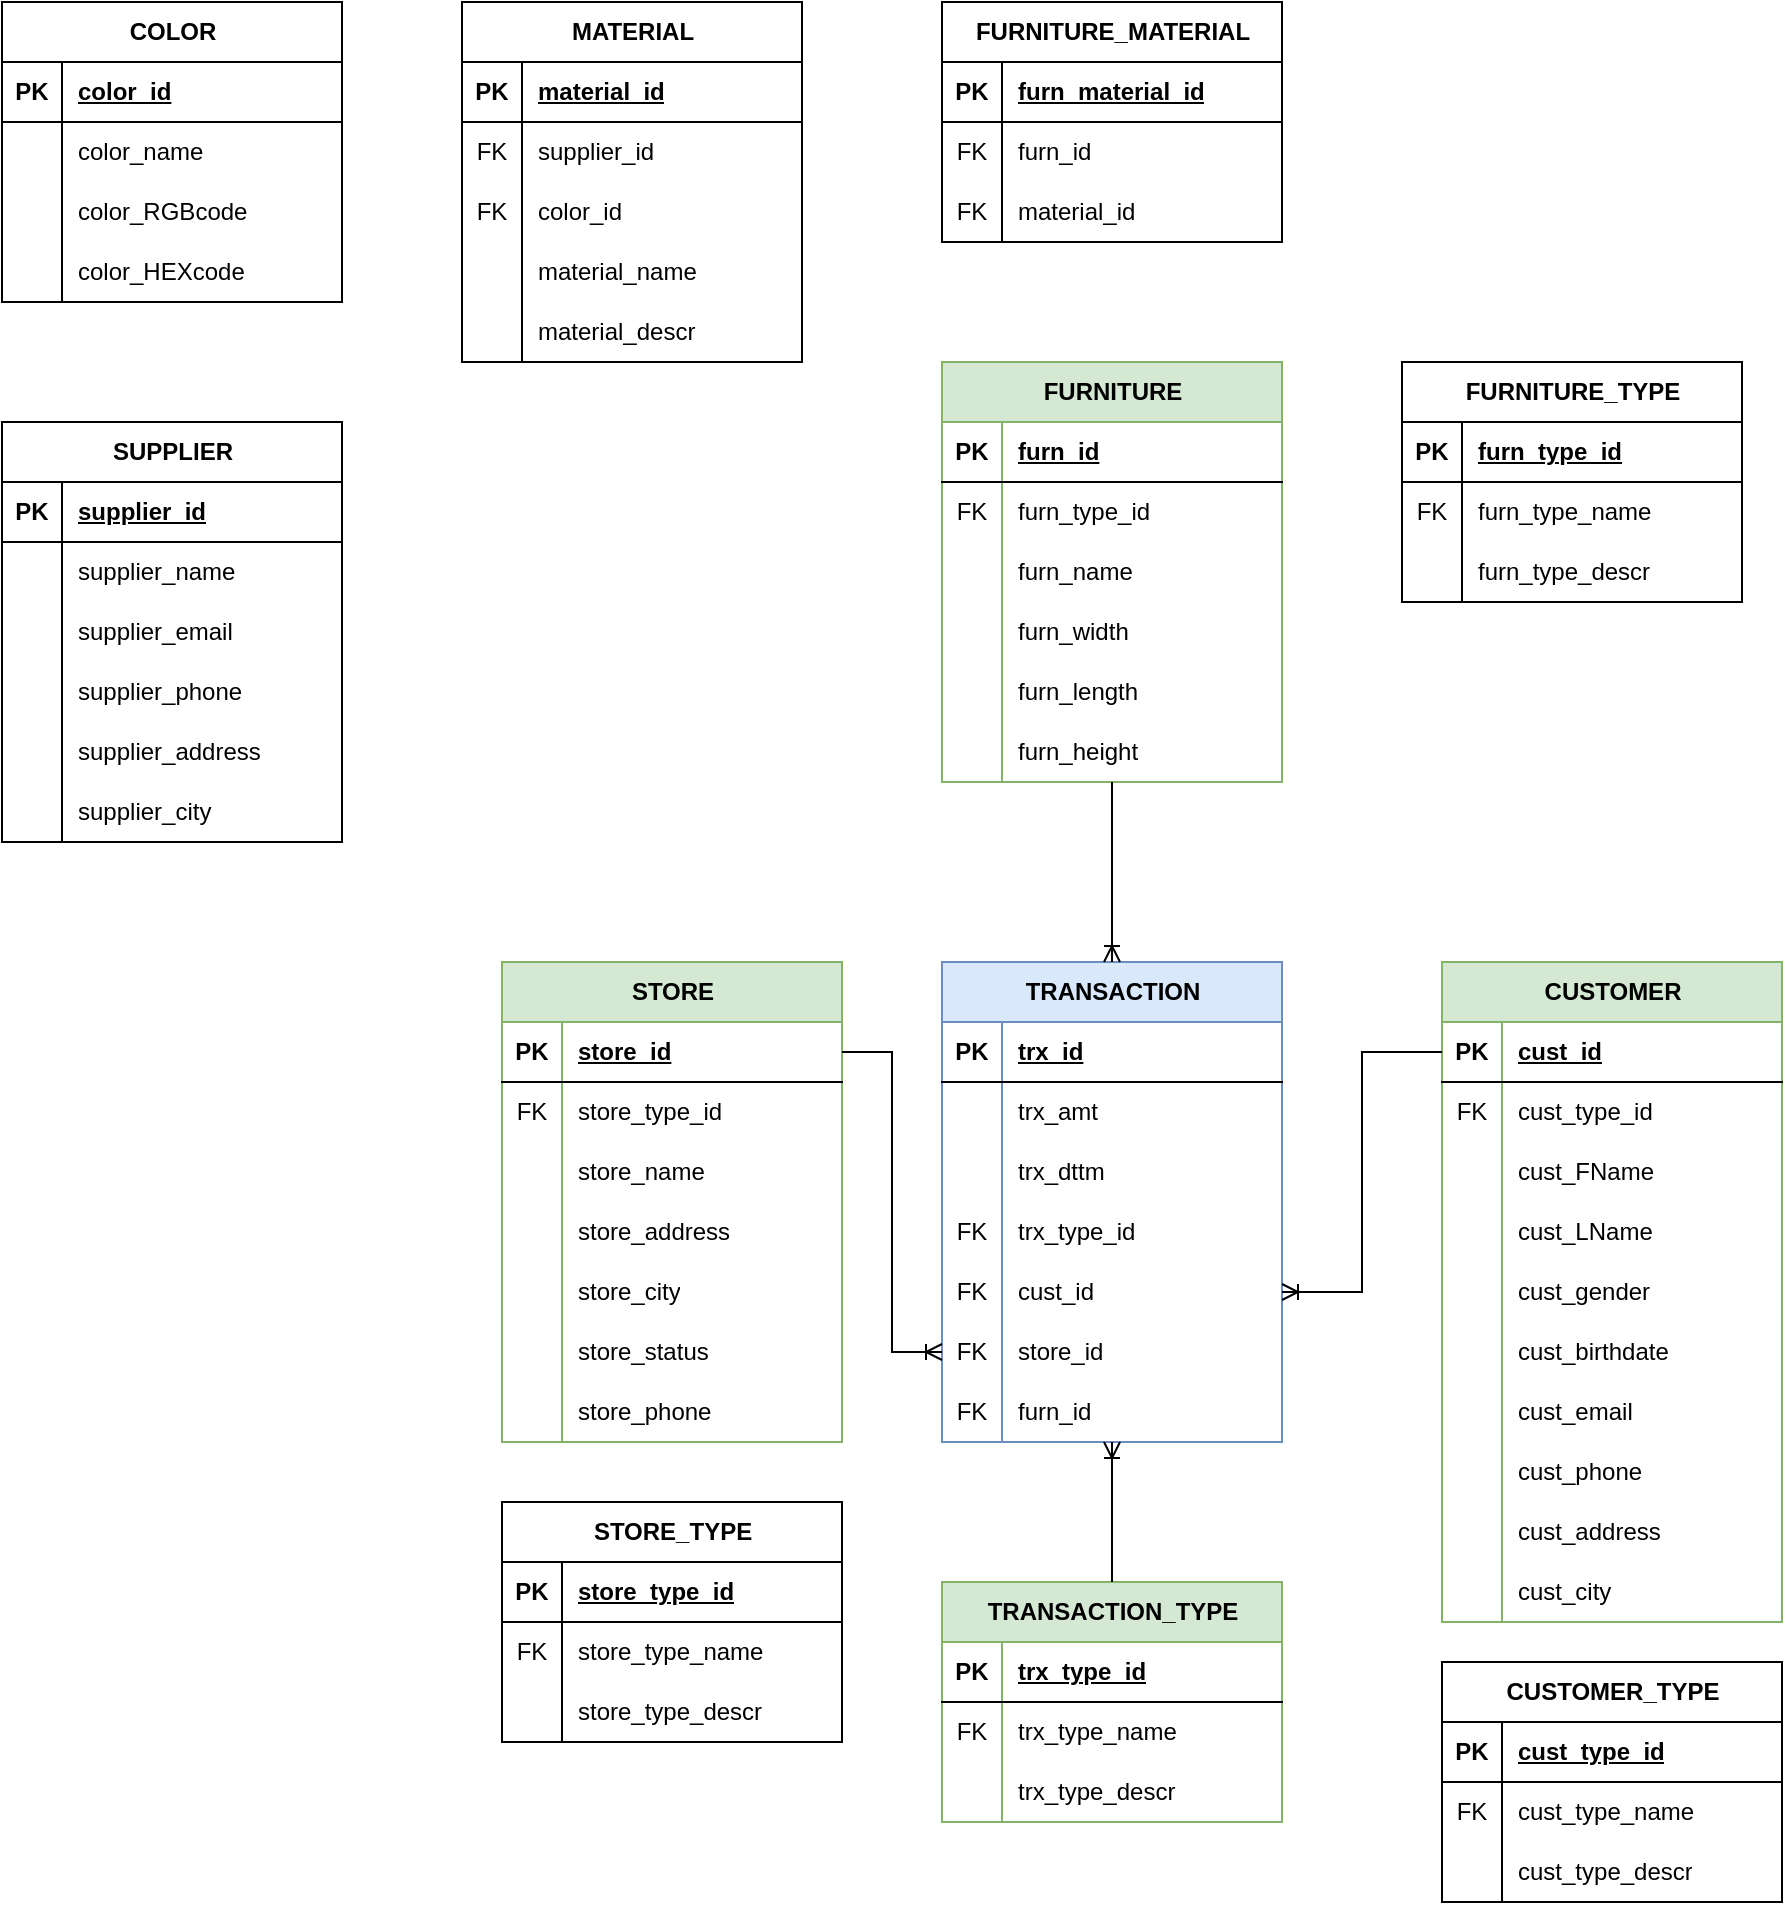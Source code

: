 <mxfile version="23.1.0" type="github">
  <diagram name="Страница — 1" id="0uq0piBznQz2V8X2HPI5">
    <mxGraphModel dx="1740" dy="1623" grid="1" gridSize="10" guides="1" tooltips="1" connect="1" arrows="1" fold="1" page="1" pageScale="1" pageWidth="827" pageHeight="1169" math="0" shadow="0">
      <root>
        <mxCell id="0" />
        <mxCell id="1" parent="0" />
        <mxCell id="YRRFMCvu-nrW-WiIavn7-2" value="TRANSACTION" style="shape=table;startSize=30;container=1;collapsible=1;childLayout=tableLayout;fixedRows=1;rowLines=0;fontStyle=1;align=center;resizeLast=1;html=1;fillColor=#dae8fc;strokeColor=#6c8ebf;" parent="1" vertex="1">
          <mxGeometry x="57" y="180" width="170" height="240" as="geometry" />
        </mxCell>
        <mxCell id="YRRFMCvu-nrW-WiIavn7-3" value="" style="shape=tableRow;horizontal=0;startSize=0;swimlaneHead=0;swimlaneBody=0;fillColor=none;collapsible=0;dropTarget=0;points=[[0,0.5],[1,0.5]];portConstraint=eastwest;top=0;left=0;right=0;bottom=1;" parent="YRRFMCvu-nrW-WiIavn7-2" vertex="1">
          <mxGeometry y="30" width="170" height="30" as="geometry" />
        </mxCell>
        <mxCell id="YRRFMCvu-nrW-WiIavn7-4" value="PK" style="shape=partialRectangle;connectable=0;fillColor=none;top=0;left=0;bottom=0;right=0;fontStyle=1;overflow=hidden;whiteSpace=wrap;html=1;" parent="YRRFMCvu-nrW-WiIavn7-3" vertex="1">
          <mxGeometry width="30" height="30" as="geometry">
            <mxRectangle width="30" height="30" as="alternateBounds" />
          </mxGeometry>
        </mxCell>
        <mxCell id="YRRFMCvu-nrW-WiIavn7-5" value="trx_id" style="shape=partialRectangle;connectable=0;fillColor=none;top=0;left=0;bottom=0;right=0;align=left;spacingLeft=6;fontStyle=5;overflow=hidden;whiteSpace=wrap;html=1;" parent="YRRFMCvu-nrW-WiIavn7-3" vertex="1">
          <mxGeometry x="30" width="140" height="30" as="geometry">
            <mxRectangle width="140" height="30" as="alternateBounds" />
          </mxGeometry>
        </mxCell>
        <mxCell id="YRRFMCvu-nrW-WiIavn7-35" style="shape=tableRow;horizontal=0;startSize=0;swimlaneHead=0;swimlaneBody=0;fillColor=none;collapsible=0;dropTarget=0;points=[[0,0.5],[1,0.5]];portConstraint=eastwest;top=0;left=0;right=0;bottom=0;" parent="YRRFMCvu-nrW-WiIavn7-2" vertex="1">
          <mxGeometry y="60" width="170" height="30" as="geometry" />
        </mxCell>
        <mxCell id="YRRFMCvu-nrW-WiIavn7-36" style="shape=partialRectangle;connectable=0;fillColor=none;top=0;left=0;bottom=0;right=0;editable=1;overflow=hidden;whiteSpace=wrap;html=1;" parent="YRRFMCvu-nrW-WiIavn7-35" vertex="1">
          <mxGeometry width="30" height="30" as="geometry">
            <mxRectangle width="30" height="30" as="alternateBounds" />
          </mxGeometry>
        </mxCell>
        <mxCell id="YRRFMCvu-nrW-WiIavn7-37" value="trx_amt" style="shape=partialRectangle;connectable=0;fillColor=none;top=0;left=0;bottom=0;right=0;align=left;spacingLeft=6;overflow=hidden;whiteSpace=wrap;html=1;" parent="YRRFMCvu-nrW-WiIavn7-35" vertex="1">
          <mxGeometry x="30" width="140" height="30" as="geometry">
            <mxRectangle width="140" height="30" as="alternateBounds" />
          </mxGeometry>
        </mxCell>
        <mxCell id="YRRFMCvu-nrW-WiIavn7-6" value="" style="shape=tableRow;horizontal=0;startSize=0;swimlaneHead=0;swimlaneBody=0;fillColor=none;collapsible=0;dropTarget=0;points=[[0,0.5],[1,0.5]];portConstraint=eastwest;top=0;left=0;right=0;bottom=0;" parent="YRRFMCvu-nrW-WiIavn7-2" vertex="1">
          <mxGeometry y="90" width="170" height="30" as="geometry" />
        </mxCell>
        <mxCell id="YRRFMCvu-nrW-WiIavn7-7" value="" style="shape=partialRectangle;connectable=0;fillColor=none;top=0;left=0;bottom=0;right=0;editable=1;overflow=hidden;whiteSpace=wrap;html=1;" parent="YRRFMCvu-nrW-WiIavn7-6" vertex="1">
          <mxGeometry width="30" height="30" as="geometry">
            <mxRectangle width="30" height="30" as="alternateBounds" />
          </mxGeometry>
        </mxCell>
        <mxCell id="YRRFMCvu-nrW-WiIavn7-8" value="trx_dttm" style="shape=partialRectangle;connectable=0;fillColor=none;top=0;left=0;bottom=0;right=0;align=left;spacingLeft=6;overflow=hidden;whiteSpace=wrap;html=1;" parent="YRRFMCvu-nrW-WiIavn7-6" vertex="1">
          <mxGeometry x="30" width="140" height="30" as="geometry">
            <mxRectangle width="140" height="30" as="alternateBounds" />
          </mxGeometry>
        </mxCell>
        <mxCell id="YRRFMCvu-nrW-WiIavn7-9" value="" style="shape=tableRow;horizontal=0;startSize=0;swimlaneHead=0;swimlaneBody=0;fillColor=none;collapsible=0;dropTarget=0;points=[[0,0.5],[1,0.5]];portConstraint=eastwest;top=0;left=0;right=0;bottom=0;" parent="YRRFMCvu-nrW-WiIavn7-2" vertex="1">
          <mxGeometry y="120" width="170" height="30" as="geometry" />
        </mxCell>
        <mxCell id="YRRFMCvu-nrW-WiIavn7-10" value="FK" style="shape=partialRectangle;connectable=0;fillColor=none;top=0;left=0;bottom=0;right=0;editable=1;overflow=hidden;whiteSpace=wrap;html=1;" parent="YRRFMCvu-nrW-WiIavn7-9" vertex="1">
          <mxGeometry width="30" height="30" as="geometry">
            <mxRectangle width="30" height="30" as="alternateBounds" />
          </mxGeometry>
        </mxCell>
        <mxCell id="YRRFMCvu-nrW-WiIavn7-11" value="trx_type_id" style="shape=partialRectangle;connectable=0;fillColor=none;top=0;left=0;bottom=0;right=0;align=left;spacingLeft=6;overflow=hidden;whiteSpace=wrap;html=1;" parent="YRRFMCvu-nrW-WiIavn7-9" vertex="1">
          <mxGeometry x="30" width="140" height="30" as="geometry">
            <mxRectangle width="140" height="30" as="alternateBounds" />
          </mxGeometry>
        </mxCell>
        <mxCell id="YRRFMCvu-nrW-WiIavn7-12" value="" style="shape=tableRow;horizontal=0;startSize=0;swimlaneHead=0;swimlaneBody=0;fillColor=none;collapsible=0;dropTarget=0;points=[[0,0.5],[1,0.5]];portConstraint=eastwest;top=0;left=0;right=0;bottom=0;" parent="YRRFMCvu-nrW-WiIavn7-2" vertex="1">
          <mxGeometry y="150" width="170" height="30" as="geometry" />
        </mxCell>
        <mxCell id="YRRFMCvu-nrW-WiIavn7-13" value="FK" style="shape=partialRectangle;connectable=0;fillColor=none;top=0;left=0;bottom=0;right=0;editable=1;overflow=hidden;whiteSpace=wrap;html=1;" parent="YRRFMCvu-nrW-WiIavn7-12" vertex="1">
          <mxGeometry width="30" height="30" as="geometry">
            <mxRectangle width="30" height="30" as="alternateBounds" />
          </mxGeometry>
        </mxCell>
        <mxCell id="YRRFMCvu-nrW-WiIavn7-14" value="cust_id" style="shape=partialRectangle;connectable=0;fillColor=none;top=0;left=0;bottom=0;right=0;align=left;spacingLeft=6;overflow=hidden;whiteSpace=wrap;html=1;" parent="YRRFMCvu-nrW-WiIavn7-12" vertex="1">
          <mxGeometry x="30" width="140" height="30" as="geometry">
            <mxRectangle width="140" height="30" as="alternateBounds" />
          </mxGeometry>
        </mxCell>
        <mxCell id="YRRFMCvu-nrW-WiIavn7-44" style="shape=tableRow;horizontal=0;startSize=0;swimlaneHead=0;swimlaneBody=0;fillColor=none;collapsible=0;dropTarget=0;points=[[0,0.5],[1,0.5]];portConstraint=eastwest;top=0;left=0;right=0;bottom=0;" parent="YRRFMCvu-nrW-WiIavn7-2" vertex="1">
          <mxGeometry y="180" width="170" height="30" as="geometry" />
        </mxCell>
        <mxCell id="YRRFMCvu-nrW-WiIavn7-45" value="FK" style="shape=partialRectangle;connectable=0;fillColor=none;top=0;left=0;bottom=0;right=0;editable=1;overflow=hidden;whiteSpace=wrap;html=1;" parent="YRRFMCvu-nrW-WiIavn7-44" vertex="1">
          <mxGeometry width="30" height="30" as="geometry">
            <mxRectangle width="30" height="30" as="alternateBounds" />
          </mxGeometry>
        </mxCell>
        <mxCell id="YRRFMCvu-nrW-WiIavn7-46" value="store_id" style="shape=partialRectangle;connectable=0;fillColor=none;top=0;left=0;bottom=0;right=0;align=left;spacingLeft=6;overflow=hidden;whiteSpace=wrap;html=1;" parent="YRRFMCvu-nrW-WiIavn7-44" vertex="1">
          <mxGeometry x="30" width="140" height="30" as="geometry">
            <mxRectangle width="140" height="30" as="alternateBounds" />
          </mxGeometry>
        </mxCell>
        <mxCell id="YRRFMCvu-nrW-WiIavn7-41" style="shape=tableRow;horizontal=0;startSize=0;swimlaneHead=0;swimlaneBody=0;fillColor=none;collapsible=0;dropTarget=0;points=[[0,0.5],[1,0.5]];portConstraint=eastwest;top=0;left=0;right=0;bottom=0;" parent="YRRFMCvu-nrW-WiIavn7-2" vertex="1">
          <mxGeometry y="210" width="170" height="30" as="geometry" />
        </mxCell>
        <mxCell id="YRRFMCvu-nrW-WiIavn7-42" value="FK" style="shape=partialRectangle;connectable=0;fillColor=none;top=0;left=0;bottom=0;right=0;editable=1;overflow=hidden;whiteSpace=wrap;html=1;" parent="YRRFMCvu-nrW-WiIavn7-41" vertex="1">
          <mxGeometry width="30" height="30" as="geometry">
            <mxRectangle width="30" height="30" as="alternateBounds" />
          </mxGeometry>
        </mxCell>
        <mxCell id="YRRFMCvu-nrW-WiIavn7-43" value="furn_id" style="shape=partialRectangle;connectable=0;fillColor=none;top=0;left=0;bottom=0;right=0;align=left;spacingLeft=6;overflow=hidden;whiteSpace=wrap;html=1;" parent="YRRFMCvu-nrW-WiIavn7-41" vertex="1">
          <mxGeometry x="30" width="140" height="30" as="geometry">
            <mxRectangle width="140" height="30" as="alternateBounds" />
          </mxGeometry>
        </mxCell>
        <mxCell id="YRRFMCvu-nrW-WiIavn7-72" value="CUSTOMER" style="shape=table;startSize=30;container=1;collapsible=1;childLayout=tableLayout;fixedRows=1;rowLines=0;fontStyle=1;align=center;resizeLast=1;html=1;fillColor=#d5e8d4;strokeColor=#82b366;" parent="1" vertex="1">
          <mxGeometry x="307" y="180" width="170" height="330" as="geometry" />
        </mxCell>
        <mxCell id="YRRFMCvu-nrW-WiIavn7-73" value="" style="shape=tableRow;horizontal=0;startSize=0;swimlaneHead=0;swimlaneBody=0;fillColor=none;collapsible=0;dropTarget=0;points=[[0,0.5],[1,0.5]];portConstraint=eastwest;top=0;left=0;right=0;bottom=1;" parent="YRRFMCvu-nrW-WiIavn7-72" vertex="1">
          <mxGeometry y="30" width="170" height="30" as="geometry" />
        </mxCell>
        <mxCell id="YRRFMCvu-nrW-WiIavn7-74" value="PK" style="shape=partialRectangle;connectable=0;fillColor=none;top=0;left=0;bottom=0;right=0;fontStyle=1;overflow=hidden;whiteSpace=wrap;html=1;" parent="YRRFMCvu-nrW-WiIavn7-73" vertex="1">
          <mxGeometry width="30" height="30" as="geometry">
            <mxRectangle width="30" height="30" as="alternateBounds" />
          </mxGeometry>
        </mxCell>
        <mxCell id="YRRFMCvu-nrW-WiIavn7-75" value="cust_id" style="shape=partialRectangle;connectable=0;fillColor=none;top=0;left=0;bottom=0;right=0;align=left;spacingLeft=6;fontStyle=5;overflow=hidden;whiteSpace=wrap;html=1;" parent="YRRFMCvu-nrW-WiIavn7-73" vertex="1">
          <mxGeometry x="30" width="140" height="30" as="geometry">
            <mxRectangle width="140" height="30" as="alternateBounds" />
          </mxGeometry>
        </mxCell>
        <mxCell id="YRRFMCvu-nrW-WiIavn7-88" style="shape=tableRow;horizontal=0;startSize=0;swimlaneHead=0;swimlaneBody=0;fillColor=none;collapsible=0;dropTarget=0;points=[[0,0.5],[1,0.5]];portConstraint=eastwest;top=0;left=0;right=0;bottom=0;" parent="YRRFMCvu-nrW-WiIavn7-72" vertex="1">
          <mxGeometry y="60" width="170" height="30" as="geometry" />
        </mxCell>
        <mxCell id="YRRFMCvu-nrW-WiIavn7-89" value="FK" style="shape=partialRectangle;connectable=0;fillColor=none;top=0;left=0;bottom=0;right=0;editable=1;overflow=hidden;whiteSpace=wrap;html=1;" parent="YRRFMCvu-nrW-WiIavn7-88" vertex="1">
          <mxGeometry width="30" height="30" as="geometry">
            <mxRectangle width="30" height="30" as="alternateBounds" />
          </mxGeometry>
        </mxCell>
        <mxCell id="YRRFMCvu-nrW-WiIavn7-90" value="cust_type_id" style="shape=partialRectangle;connectable=0;fillColor=none;top=0;left=0;bottom=0;right=0;align=left;spacingLeft=6;overflow=hidden;whiteSpace=wrap;html=1;" parent="YRRFMCvu-nrW-WiIavn7-88" vertex="1">
          <mxGeometry x="30" width="140" height="30" as="geometry">
            <mxRectangle width="140" height="30" as="alternateBounds" />
          </mxGeometry>
        </mxCell>
        <mxCell id="YRRFMCvu-nrW-WiIavn7-76" value="" style="shape=tableRow;horizontal=0;startSize=0;swimlaneHead=0;swimlaneBody=0;fillColor=none;collapsible=0;dropTarget=0;points=[[0,0.5],[1,0.5]];portConstraint=eastwest;top=0;left=0;right=0;bottom=0;" parent="YRRFMCvu-nrW-WiIavn7-72" vertex="1">
          <mxGeometry y="90" width="170" height="30" as="geometry" />
        </mxCell>
        <mxCell id="YRRFMCvu-nrW-WiIavn7-77" value="" style="shape=partialRectangle;connectable=0;fillColor=none;top=0;left=0;bottom=0;right=0;editable=1;overflow=hidden;whiteSpace=wrap;html=1;" parent="YRRFMCvu-nrW-WiIavn7-76" vertex="1">
          <mxGeometry width="30" height="30" as="geometry">
            <mxRectangle width="30" height="30" as="alternateBounds" />
          </mxGeometry>
        </mxCell>
        <mxCell id="YRRFMCvu-nrW-WiIavn7-78" value="cust_FName" style="shape=partialRectangle;connectable=0;fillColor=none;top=0;left=0;bottom=0;right=0;align=left;spacingLeft=6;overflow=hidden;whiteSpace=wrap;html=1;" parent="YRRFMCvu-nrW-WiIavn7-76" vertex="1">
          <mxGeometry x="30" width="140" height="30" as="geometry">
            <mxRectangle width="140" height="30" as="alternateBounds" />
          </mxGeometry>
        </mxCell>
        <mxCell id="YRRFMCvu-nrW-WiIavn7-79" value="" style="shape=tableRow;horizontal=0;startSize=0;swimlaneHead=0;swimlaneBody=0;fillColor=none;collapsible=0;dropTarget=0;points=[[0,0.5],[1,0.5]];portConstraint=eastwest;top=0;left=0;right=0;bottom=0;" parent="YRRFMCvu-nrW-WiIavn7-72" vertex="1">
          <mxGeometry y="120" width="170" height="30" as="geometry" />
        </mxCell>
        <mxCell id="YRRFMCvu-nrW-WiIavn7-80" value="" style="shape=partialRectangle;connectable=0;fillColor=none;top=0;left=0;bottom=0;right=0;editable=1;overflow=hidden;whiteSpace=wrap;html=1;" parent="YRRFMCvu-nrW-WiIavn7-79" vertex="1">
          <mxGeometry width="30" height="30" as="geometry">
            <mxRectangle width="30" height="30" as="alternateBounds" />
          </mxGeometry>
        </mxCell>
        <mxCell id="YRRFMCvu-nrW-WiIavn7-81" value="cust_LName" style="shape=partialRectangle;connectable=0;fillColor=none;top=0;left=0;bottom=0;right=0;align=left;spacingLeft=6;overflow=hidden;whiteSpace=wrap;html=1;" parent="YRRFMCvu-nrW-WiIavn7-79" vertex="1">
          <mxGeometry x="30" width="140" height="30" as="geometry">
            <mxRectangle width="140" height="30" as="alternateBounds" />
          </mxGeometry>
        </mxCell>
        <mxCell id="YRRFMCvu-nrW-WiIavn7-82" value="" style="shape=tableRow;horizontal=0;startSize=0;swimlaneHead=0;swimlaneBody=0;fillColor=none;collapsible=0;dropTarget=0;points=[[0,0.5],[1,0.5]];portConstraint=eastwest;top=0;left=0;right=0;bottom=0;" parent="YRRFMCvu-nrW-WiIavn7-72" vertex="1">
          <mxGeometry y="150" width="170" height="30" as="geometry" />
        </mxCell>
        <mxCell id="YRRFMCvu-nrW-WiIavn7-83" value="" style="shape=partialRectangle;connectable=0;fillColor=none;top=0;left=0;bottom=0;right=0;editable=1;overflow=hidden;whiteSpace=wrap;html=1;" parent="YRRFMCvu-nrW-WiIavn7-82" vertex="1">
          <mxGeometry width="30" height="30" as="geometry">
            <mxRectangle width="30" height="30" as="alternateBounds" />
          </mxGeometry>
        </mxCell>
        <mxCell id="YRRFMCvu-nrW-WiIavn7-84" value="cust_gender" style="shape=partialRectangle;connectable=0;fillColor=none;top=0;left=0;bottom=0;right=0;align=left;spacingLeft=6;overflow=hidden;whiteSpace=wrap;html=1;" parent="YRRFMCvu-nrW-WiIavn7-82" vertex="1">
          <mxGeometry x="30" width="140" height="30" as="geometry">
            <mxRectangle width="140" height="30" as="alternateBounds" />
          </mxGeometry>
        </mxCell>
        <mxCell id="YRRFMCvu-nrW-WiIavn7-85" style="shape=tableRow;horizontal=0;startSize=0;swimlaneHead=0;swimlaneBody=0;fillColor=none;collapsible=0;dropTarget=0;points=[[0,0.5],[1,0.5]];portConstraint=eastwest;top=0;left=0;right=0;bottom=0;" parent="YRRFMCvu-nrW-WiIavn7-72" vertex="1">
          <mxGeometry y="180" width="170" height="30" as="geometry" />
        </mxCell>
        <mxCell id="YRRFMCvu-nrW-WiIavn7-86" style="shape=partialRectangle;connectable=0;fillColor=none;top=0;left=0;bottom=0;right=0;editable=1;overflow=hidden;whiteSpace=wrap;html=1;" parent="YRRFMCvu-nrW-WiIavn7-85" vertex="1">
          <mxGeometry width="30" height="30" as="geometry">
            <mxRectangle width="30" height="30" as="alternateBounds" />
          </mxGeometry>
        </mxCell>
        <mxCell id="YRRFMCvu-nrW-WiIavn7-87" value="cust_birthdate" style="shape=partialRectangle;connectable=0;fillColor=none;top=0;left=0;bottom=0;right=0;align=left;spacingLeft=6;overflow=hidden;whiteSpace=wrap;html=1;" parent="YRRFMCvu-nrW-WiIavn7-85" vertex="1">
          <mxGeometry x="30" width="140" height="30" as="geometry">
            <mxRectangle width="140" height="30" as="alternateBounds" />
          </mxGeometry>
        </mxCell>
        <mxCell id="YRRFMCvu-nrW-WiIavn7-100" style="shape=tableRow;horizontal=0;startSize=0;swimlaneHead=0;swimlaneBody=0;fillColor=none;collapsible=0;dropTarget=0;points=[[0,0.5],[1,0.5]];portConstraint=eastwest;top=0;left=0;right=0;bottom=0;" parent="YRRFMCvu-nrW-WiIavn7-72" vertex="1">
          <mxGeometry y="210" width="170" height="30" as="geometry" />
        </mxCell>
        <mxCell id="YRRFMCvu-nrW-WiIavn7-101" style="shape=partialRectangle;connectable=0;fillColor=none;top=0;left=0;bottom=0;right=0;editable=1;overflow=hidden;whiteSpace=wrap;html=1;" parent="YRRFMCvu-nrW-WiIavn7-100" vertex="1">
          <mxGeometry width="30" height="30" as="geometry">
            <mxRectangle width="30" height="30" as="alternateBounds" />
          </mxGeometry>
        </mxCell>
        <mxCell id="YRRFMCvu-nrW-WiIavn7-102" value="cust_email" style="shape=partialRectangle;connectable=0;fillColor=none;top=0;left=0;bottom=0;right=0;align=left;spacingLeft=6;overflow=hidden;whiteSpace=wrap;html=1;" parent="YRRFMCvu-nrW-WiIavn7-100" vertex="1">
          <mxGeometry x="30" width="140" height="30" as="geometry">
            <mxRectangle width="140" height="30" as="alternateBounds" />
          </mxGeometry>
        </mxCell>
        <mxCell id="YRRFMCvu-nrW-WiIavn7-97" style="shape=tableRow;horizontal=0;startSize=0;swimlaneHead=0;swimlaneBody=0;fillColor=none;collapsible=0;dropTarget=0;points=[[0,0.5],[1,0.5]];portConstraint=eastwest;top=0;left=0;right=0;bottom=0;" parent="YRRFMCvu-nrW-WiIavn7-72" vertex="1">
          <mxGeometry y="240" width="170" height="30" as="geometry" />
        </mxCell>
        <mxCell id="YRRFMCvu-nrW-WiIavn7-98" style="shape=partialRectangle;connectable=0;fillColor=none;top=0;left=0;bottom=0;right=0;editable=1;overflow=hidden;whiteSpace=wrap;html=1;" parent="YRRFMCvu-nrW-WiIavn7-97" vertex="1">
          <mxGeometry width="30" height="30" as="geometry">
            <mxRectangle width="30" height="30" as="alternateBounds" />
          </mxGeometry>
        </mxCell>
        <mxCell id="YRRFMCvu-nrW-WiIavn7-99" value="cust_phone" style="shape=partialRectangle;connectable=0;fillColor=none;top=0;left=0;bottom=0;right=0;align=left;spacingLeft=6;overflow=hidden;whiteSpace=wrap;html=1;" parent="YRRFMCvu-nrW-WiIavn7-97" vertex="1">
          <mxGeometry x="30" width="140" height="30" as="geometry">
            <mxRectangle width="140" height="30" as="alternateBounds" />
          </mxGeometry>
        </mxCell>
        <mxCell id="YRRFMCvu-nrW-WiIavn7-91" style="shape=tableRow;horizontal=0;startSize=0;swimlaneHead=0;swimlaneBody=0;fillColor=none;collapsible=0;dropTarget=0;points=[[0,0.5],[1,0.5]];portConstraint=eastwest;top=0;left=0;right=0;bottom=0;" parent="YRRFMCvu-nrW-WiIavn7-72" vertex="1">
          <mxGeometry y="270" width="170" height="30" as="geometry" />
        </mxCell>
        <mxCell id="YRRFMCvu-nrW-WiIavn7-92" style="shape=partialRectangle;connectable=0;fillColor=none;top=0;left=0;bottom=0;right=0;editable=1;overflow=hidden;whiteSpace=wrap;html=1;" parent="YRRFMCvu-nrW-WiIavn7-91" vertex="1">
          <mxGeometry width="30" height="30" as="geometry">
            <mxRectangle width="30" height="30" as="alternateBounds" />
          </mxGeometry>
        </mxCell>
        <mxCell id="YRRFMCvu-nrW-WiIavn7-93" value="cust_address" style="shape=partialRectangle;connectable=0;fillColor=none;top=0;left=0;bottom=0;right=0;align=left;spacingLeft=6;overflow=hidden;whiteSpace=wrap;html=1;" parent="YRRFMCvu-nrW-WiIavn7-91" vertex="1">
          <mxGeometry x="30" width="140" height="30" as="geometry">
            <mxRectangle width="140" height="30" as="alternateBounds" />
          </mxGeometry>
        </mxCell>
        <mxCell id="YRRFMCvu-nrW-WiIavn7-94" style="shape=tableRow;horizontal=0;startSize=0;swimlaneHead=0;swimlaneBody=0;fillColor=none;collapsible=0;dropTarget=0;points=[[0,0.5],[1,0.5]];portConstraint=eastwest;top=0;left=0;right=0;bottom=0;" parent="YRRFMCvu-nrW-WiIavn7-72" vertex="1">
          <mxGeometry y="300" width="170" height="30" as="geometry" />
        </mxCell>
        <mxCell id="YRRFMCvu-nrW-WiIavn7-95" value="" style="shape=partialRectangle;connectable=0;fillColor=none;top=0;left=0;bottom=0;right=0;editable=1;overflow=hidden;whiteSpace=wrap;html=1;" parent="YRRFMCvu-nrW-WiIavn7-94" vertex="1">
          <mxGeometry width="30" height="30" as="geometry">
            <mxRectangle width="30" height="30" as="alternateBounds" />
          </mxGeometry>
        </mxCell>
        <mxCell id="YRRFMCvu-nrW-WiIavn7-96" value="cust_city" style="shape=partialRectangle;connectable=0;fillColor=none;top=0;left=0;bottom=0;right=0;align=left;spacingLeft=6;overflow=hidden;whiteSpace=wrap;html=1;" parent="YRRFMCvu-nrW-WiIavn7-94" vertex="1">
          <mxGeometry x="30" width="140" height="30" as="geometry">
            <mxRectangle width="140" height="30" as="alternateBounds" />
          </mxGeometry>
        </mxCell>
        <mxCell id="YRRFMCvu-nrW-WiIavn7-103" value="CUSTOMER_TYPE" style="shape=table;startSize=30;container=1;collapsible=1;childLayout=tableLayout;fixedRows=1;rowLines=0;fontStyle=1;align=center;resizeLast=1;html=1;" parent="1" vertex="1">
          <mxGeometry x="307" y="530" width="170" height="120" as="geometry" />
        </mxCell>
        <mxCell id="YRRFMCvu-nrW-WiIavn7-104" value="" style="shape=tableRow;horizontal=0;startSize=0;swimlaneHead=0;swimlaneBody=0;fillColor=none;collapsible=0;dropTarget=0;points=[[0,0.5],[1,0.5]];portConstraint=eastwest;top=0;left=0;right=0;bottom=1;" parent="YRRFMCvu-nrW-WiIavn7-103" vertex="1">
          <mxGeometry y="30" width="170" height="30" as="geometry" />
        </mxCell>
        <mxCell id="YRRFMCvu-nrW-WiIavn7-105" value="PK" style="shape=partialRectangle;connectable=0;fillColor=none;top=0;left=0;bottom=0;right=0;fontStyle=1;overflow=hidden;whiteSpace=wrap;html=1;" parent="YRRFMCvu-nrW-WiIavn7-104" vertex="1">
          <mxGeometry width="30" height="30" as="geometry">
            <mxRectangle width="30" height="30" as="alternateBounds" />
          </mxGeometry>
        </mxCell>
        <mxCell id="YRRFMCvu-nrW-WiIavn7-106" value="cust_type_id" style="shape=partialRectangle;connectable=0;fillColor=none;top=0;left=0;bottom=0;right=0;align=left;spacingLeft=6;fontStyle=5;overflow=hidden;whiteSpace=wrap;html=1;" parent="YRRFMCvu-nrW-WiIavn7-104" vertex="1">
          <mxGeometry x="30" width="140" height="30" as="geometry">
            <mxRectangle width="140" height="30" as="alternateBounds" />
          </mxGeometry>
        </mxCell>
        <mxCell id="YRRFMCvu-nrW-WiIavn7-107" style="shape=tableRow;horizontal=0;startSize=0;swimlaneHead=0;swimlaneBody=0;fillColor=none;collapsible=0;dropTarget=0;points=[[0,0.5],[1,0.5]];portConstraint=eastwest;top=0;left=0;right=0;bottom=0;" parent="YRRFMCvu-nrW-WiIavn7-103" vertex="1">
          <mxGeometry y="60" width="170" height="30" as="geometry" />
        </mxCell>
        <mxCell id="YRRFMCvu-nrW-WiIavn7-108" value="FK" style="shape=partialRectangle;connectable=0;fillColor=none;top=0;left=0;bottom=0;right=0;editable=1;overflow=hidden;whiteSpace=wrap;html=1;" parent="YRRFMCvu-nrW-WiIavn7-107" vertex="1">
          <mxGeometry width="30" height="30" as="geometry">
            <mxRectangle width="30" height="30" as="alternateBounds" />
          </mxGeometry>
        </mxCell>
        <mxCell id="YRRFMCvu-nrW-WiIavn7-109" value="cust_type_name" style="shape=partialRectangle;connectable=0;fillColor=none;top=0;left=0;bottom=0;right=0;align=left;spacingLeft=6;overflow=hidden;whiteSpace=wrap;html=1;" parent="YRRFMCvu-nrW-WiIavn7-107" vertex="1">
          <mxGeometry x="30" width="140" height="30" as="geometry">
            <mxRectangle width="140" height="30" as="alternateBounds" />
          </mxGeometry>
        </mxCell>
        <mxCell id="YRRFMCvu-nrW-WiIavn7-110" value="" style="shape=tableRow;horizontal=0;startSize=0;swimlaneHead=0;swimlaneBody=0;fillColor=none;collapsible=0;dropTarget=0;points=[[0,0.5],[1,0.5]];portConstraint=eastwest;top=0;left=0;right=0;bottom=0;" parent="YRRFMCvu-nrW-WiIavn7-103" vertex="1">
          <mxGeometry y="90" width="170" height="30" as="geometry" />
        </mxCell>
        <mxCell id="YRRFMCvu-nrW-WiIavn7-111" value="" style="shape=partialRectangle;connectable=0;fillColor=none;top=0;left=0;bottom=0;right=0;editable=1;overflow=hidden;whiteSpace=wrap;html=1;" parent="YRRFMCvu-nrW-WiIavn7-110" vertex="1">
          <mxGeometry width="30" height="30" as="geometry">
            <mxRectangle width="30" height="30" as="alternateBounds" />
          </mxGeometry>
        </mxCell>
        <mxCell id="YRRFMCvu-nrW-WiIavn7-112" value="cust_type_descr" style="shape=partialRectangle;connectable=0;fillColor=none;top=0;left=0;bottom=0;right=0;align=left;spacingLeft=6;overflow=hidden;whiteSpace=wrap;html=1;" parent="YRRFMCvu-nrW-WiIavn7-110" vertex="1">
          <mxGeometry x="30" width="140" height="30" as="geometry">
            <mxRectangle width="140" height="30" as="alternateBounds" />
          </mxGeometry>
        </mxCell>
        <mxCell id="YRRFMCvu-nrW-WiIavn7-134" value="STORE" style="shape=table;startSize=30;container=1;collapsible=1;childLayout=tableLayout;fixedRows=1;rowLines=0;fontStyle=1;align=center;resizeLast=1;html=1;fillColor=#d5e8d4;strokeColor=#82b366;" parent="1" vertex="1">
          <mxGeometry x="-163" y="180" width="170" height="240" as="geometry" />
        </mxCell>
        <mxCell id="YRRFMCvu-nrW-WiIavn7-135" value="" style="shape=tableRow;horizontal=0;startSize=0;swimlaneHead=0;swimlaneBody=0;fillColor=none;collapsible=0;dropTarget=0;points=[[0,0.5],[1,0.5]];portConstraint=eastwest;top=0;left=0;right=0;bottom=1;" parent="YRRFMCvu-nrW-WiIavn7-134" vertex="1">
          <mxGeometry y="30" width="170" height="30" as="geometry" />
        </mxCell>
        <mxCell id="YRRFMCvu-nrW-WiIavn7-136" value="PK" style="shape=partialRectangle;connectable=0;fillColor=none;top=0;left=0;bottom=0;right=0;fontStyle=1;overflow=hidden;whiteSpace=wrap;html=1;" parent="YRRFMCvu-nrW-WiIavn7-135" vertex="1">
          <mxGeometry width="30" height="30" as="geometry">
            <mxRectangle width="30" height="30" as="alternateBounds" />
          </mxGeometry>
        </mxCell>
        <mxCell id="YRRFMCvu-nrW-WiIavn7-137" value="store_id" style="shape=partialRectangle;connectable=0;fillColor=none;top=0;left=0;bottom=0;right=0;align=left;spacingLeft=6;fontStyle=5;overflow=hidden;whiteSpace=wrap;html=1;" parent="YRRFMCvu-nrW-WiIavn7-135" vertex="1">
          <mxGeometry x="30" width="140" height="30" as="geometry">
            <mxRectangle width="140" height="30" as="alternateBounds" />
          </mxGeometry>
        </mxCell>
        <mxCell id="YRRFMCvu-nrW-WiIavn7-138" style="shape=tableRow;horizontal=0;startSize=0;swimlaneHead=0;swimlaneBody=0;fillColor=none;collapsible=0;dropTarget=0;points=[[0,0.5],[1,0.5]];portConstraint=eastwest;top=0;left=0;right=0;bottom=0;" parent="YRRFMCvu-nrW-WiIavn7-134" vertex="1">
          <mxGeometry y="60" width="170" height="30" as="geometry" />
        </mxCell>
        <mxCell id="YRRFMCvu-nrW-WiIavn7-139" value="FK" style="shape=partialRectangle;connectable=0;fillColor=none;top=0;left=0;bottom=0;right=0;editable=1;overflow=hidden;whiteSpace=wrap;html=1;" parent="YRRFMCvu-nrW-WiIavn7-138" vertex="1">
          <mxGeometry width="30" height="30" as="geometry">
            <mxRectangle width="30" height="30" as="alternateBounds" />
          </mxGeometry>
        </mxCell>
        <mxCell id="YRRFMCvu-nrW-WiIavn7-140" value="store_type_id" style="shape=partialRectangle;connectable=0;fillColor=none;top=0;left=0;bottom=0;right=0;align=left;spacingLeft=6;overflow=hidden;whiteSpace=wrap;html=1;" parent="YRRFMCvu-nrW-WiIavn7-138" vertex="1">
          <mxGeometry x="30" width="140" height="30" as="geometry">
            <mxRectangle width="140" height="30" as="alternateBounds" />
          </mxGeometry>
        </mxCell>
        <mxCell id="YRRFMCvu-nrW-WiIavn7-141" value="" style="shape=tableRow;horizontal=0;startSize=0;swimlaneHead=0;swimlaneBody=0;fillColor=none;collapsible=0;dropTarget=0;points=[[0,0.5],[1,0.5]];portConstraint=eastwest;top=0;left=0;right=0;bottom=0;" parent="YRRFMCvu-nrW-WiIavn7-134" vertex="1">
          <mxGeometry y="90" width="170" height="30" as="geometry" />
        </mxCell>
        <mxCell id="YRRFMCvu-nrW-WiIavn7-142" value="" style="shape=partialRectangle;connectable=0;fillColor=none;top=0;left=0;bottom=0;right=0;editable=1;overflow=hidden;whiteSpace=wrap;html=1;" parent="YRRFMCvu-nrW-WiIavn7-141" vertex="1">
          <mxGeometry width="30" height="30" as="geometry">
            <mxRectangle width="30" height="30" as="alternateBounds" />
          </mxGeometry>
        </mxCell>
        <mxCell id="YRRFMCvu-nrW-WiIavn7-143" value="store_name" style="shape=partialRectangle;connectable=0;fillColor=none;top=0;left=0;bottom=0;right=0;align=left;spacingLeft=6;overflow=hidden;whiteSpace=wrap;html=1;" parent="YRRFMCvu-nrW-WiIavn7-141" vertex="1">
          <mxGeometry x="30" width="140" height="30" as="geometry">
            <mxRectangle width="140" height="30" as="alternateBounds" />
          </mxGeometry>
        </mxCell>
        <mxCell id="YRRFMCvu-nrW-WiIavn7-159" style="shape=tableRow;horizontal=0;startSize=0;swimlaneHead=0;swimlaneBody=0;fillColor=none;collapsible=0;dropTarget=0;points=[[0,0.5],[1,0.5]];portConstraint=eastwest;top=0;left=0;right=0;bottom=0;" parent="YRRFMCvu-nrW-WiIavn7-134" vertex="1">
          <mxGeometry y="120" width="170" height="30" as="geometry" />
        </mxCell>
        <mxCell id="YRRFMCvu-nrW-WiIavn7-160" style="shape=partialRectangle;connectable=0;fillColor=none;top=0;left=0;bottom=0;right=0;editable=1;overflow=hidden;whiteSpace=wrap;html=1;" parent="YRRFMCvu-nrW-WiIavn7-159" vertex="1">
          <mxGeometry width="30" height="30" as="geometry">
            <mxRectangle width="30" height="30" as="alternateBounds" />
          </mxGeometry>
        </mxCell>
        <mxCell id="YRRFMCvu-nrW-WiIavn7-161" value="store_address" style="shape=partialRectangle;connectable=0;fillColor=none;top=0;left=0;bottom=0;right=0;align=left;spacingLeft=6;overflow=hidden;whiteSpace=wrap;html=1;" parent="YRRFMCvu-nrW-WiIavn7-159" vertex="1">
          <mxGeometry x="30" width="140" height="30" as="geometry">
            <mxRectangle width="140" height="30" as="alternateBounds" />
          </mxGeometry>
        </mxCell>
        <mxCell id="YRRFMCvu-nrW-WiIavn7-162" style="shape=tableRow;horizontal=0;startSize=0;swimlaneHead=0;swimlaneBody=0;fillColor=none;collapsible=0;dropTarget=0;points=[[0,0.5],[1,0.5]];portConstraint=eastwest;top=0;left=0;right=0;bottom=0;" parent="YRRFMCvu-nrW-WiIavn7-134" vertex="1">
          <mxGeometry y="150" width="170" height="30" as="geometry" />
        </mxCell>
        <mxCell id="YRRFMCvu-nrW-WiIavn7-163" value="" style="shape=partialRectangle;connectable=0;fillColor=none;top=0;left=0;bottom=0;right=0;editable=1;overflow=hidden;whiteSpace=wrap;html=1;" parent="YRRFMCvu-nrW-WiIavn7-162" vertex="1">
          <mxGeometry width="30" height="30" as="geometry">
            <mxRectangle width="30" height="30" as="alternateBounds" />
          </mxGeometry>
        </mxCell>
        <mxCell id="YRRFMCvu-nrW-WiIavn7-164" value="store_city" style="shape=partialRectangle;connectable=0;fillColor=none;top=0;left=0;bottom=0;right=0;align=left;spacingLeft=6;overflow=hidden;whiteSpace=wrap;html=1;" parent="YRRFMCvu-nrW-WiIavn7-162" vertex="1">
          <mxGeometry x="30" width="140" height="30" as="geometry">
            <mxRectangle width="140" height="30" as="alternateBounds" />
          </mxGeometry>
        </mxCell>
        <mxCell id="YRRFMCvu-nrW-WiIavn7-147" value="" style="shape=tableRow;horizontal=0;startSize=0;swimlaneHead=0;swimlaneBody=0;fillColor=none;collapsible=0;dropTarget=0;points=[[0,0.5],[1,0.5]];portConstraint=eastwest;top=0;left=0;right=0;bottom=0;" parent="YRRFMCvu-nrW-WiIavn7-134" vertex="1">
          <mxGeometry y="180" width="170" height="30" as="geometry" />
        </mxCell>
        <mxCell id="YRRFMCvu-nrW-WiIavn7-148" value="" style="shape=partialRectangle;connectable=0;fillColor=none;top=0;left=0;bottom=0;right=0;editable=1;overflow=hidden;whiteSpace=wrap;html=1;" parent="YRRFMCvu-nrW-WiIavn7-147" vertex="1">
          <mxGeometry width="30" height="30" as="geometry">
            <mxRectangle width="30" height="30" as="alternateBounds" />
          </mxGeometry>
        </mxCell>
        <mxCell id="YRRFMCvu-nrW-WiIavn7-149" value="store_status" style="shape=partialRectangle;connectable=0;fillColor=none;top=0;left=0;bottom=0;right=0;align=left;spacingLeft=6;overflow=hidden;whiteSpace=wrap;html=1;" parent="YRRFMCvu-nrW-WiIavn7-147" vertex="1">
          <mxGeometry x="30" width="140" height="30" as="geometry">
            <mxRectangle width="140" height="30" as="alternateBounds" />
          </mxGeometry>
        </mxCell>
        <mxCell id="YRRFMCvu-nrW-WiIavn7-156" style="shape=tableRow;horizontal=0;startSize=0;swimlaneHead=0;swimlaneBody=0;fillColor=none;collapsible=0;dropTarget=0;points=[[0,0.5],[1,0.5]];portConstraint=eastwest;top=0;left=0;right=0;bottom=0;" parent="YRRFMCvu-nrW-WiIavn7-134" vertex="1">
          <mxGeometry y="210" width="170" height="30" as="geometry" />
        </mxCell>
        <mxCell id="YRRFMCvu-nrW-WiIavn7-157" style="shape=partialRectangle;connectable=0;fillColor=none;top=0;left=0;bottom=0;right=0;editable=1;overflow=hidden;whiteSpace=wrap;html=1;" parent="YRRFMCvu-nrW-WiIavn7-156" vertex="1">
          <mxGeometry width="30" height="30" as="geometry">
            <mxRectangle width="30" height="30" as="alternateBounds" />
          </mxGeometry>
        </mxCell>
        <mxCell id="YRRFMCvu-nrW-WiIavn7-158" value="store_phone" style="shape=partialRectangle;connectable=0;fillColor=none;top=0;left=0;bottom=0;right=0;align=left;spacingLeft=6;overflow=hidden;whiteSpace=wrap;html=1;" parent="YRRFMCvu-nrW-WiIavn7-156" vertex="1">
          <mxGeometry x="30" width="140" height="30" as="geometry">
            <mxRectangle width="140" height="30" as="alternateBounds" />
          </mxGeometry>
        </mxCell>
        <mxCell id="YRRFMCvu-nrW-WiIavn7-165" value="STORE_TYPE" style="shape=table;startSize=30;container=1;collapsible=1;childLayout=tableLayout;fixedRows=1;rowLines=0;fontStyle=1;align=center;resizeLast=1;html=1;" parent="1" vertex="1">
          <mxGeometry x="-163" y="450" width="170" height="120" as="geometry" />
        </mxCell>
        <mxCell id="YRRFMCvu-nrW-WiIavn7-166" value="" style="shape=tableRow;horizontal=0;startSize=0;swimlaneHead=0;swimlaneBody=0;fillColor=none;collapsible=0;dropTarget=0;points=[[0,0.5],[1,0.5]];portConstraint=eastwest;top=0;left=0;right=0;bottom=1;" parent="YRRFMCvu-nrW-WiIavn7-165" vertex="1">
          <mxGeometry y="30" width="170" height="30" as="geometry" />
        </mxCell>
        <mxCell id="YRRFMCvu-nrW-WiIavn7-167" value="PK" style="shape=partialRectangle;connectable=0;fillColor=none;top=0;left=0;bottom=0;right=0;fontStyle=1;overflow=hidden;whiteSpace=wrap;html=1;" parent="YRRFMCvu-nrW-WiIavn7-166" vertex="1">
          <mxGeometry width="30" height="30" as="geometry">
            <mxRectangle width="30" height="30" as="alternateBounds" />
          </mxGeometry>
        </mxCell>
        <mxCell id="YRRFMCvu-nrW-WiIavn7-168" value="store_type_id" style="shape=partialRectangle;connectable=0;fillColor=none;top=0;left=0;bottom=0;right=0;align=left;spacingLeft=6;fontStyle=5;overflow=hidden;whiteSpace=wrap;html=1;" parent="YRRFMCvu-nrW-WiIavn7-166" vertex="1">
          <mxGeometry x="30" width="140" height="30" as="geometry">
            <mxRectangle width="140" height="30" as="alternateBounds" />
          </mxGeometry>
        </mxCell>
        <mxCell id="YRRFMCvu-nrW-WiIavn7-169" style="shape=tableRow;horizontal=0;startSize=0;swimlaneHead=0;swimlaneBody=0;fillColor=none;collapsible=0;dropTarget=0;points=[[0,0.5],[1,0.5]];portConstraint=eastwest;top=0;left=0;right=0;bottom=0;" parent="YRRFMCvu-nrW-WiIavn7-165" vertex="1">
          <mxGeometry y="60" width="170" height="30" as="geometry" />
        </mxCell>
        <mxCell id="YRRFMCvu-nrW-WiIavn7-170" value="FK" style="shape=partialRectangle;connectable=0;fillColor=none;top=0;left=0;bottom=0;right=0;editable=1;overflow=hidden;whiteSpace=wrap;html=1;" parent="YRRFMCvu-nrW-WiIavn7-169" vertex="1">
          <mxGeometry width="30" height="30" as="geometry">
            <mxRectangle width="30" height="30" as="alternateBounds" />
          </mxGeometry>
        </mxCell>
        <mxCell id="YRRFMCvu-nrW-WiIavn7-171" value="store_type_name" style="shape=partialRectangle;connectable=0;fillColor=none;top=0;left=0;bottom=0;right=0;align=left;spacingLeft=6;overflow=hidden;whiteSpace=wrap;html=1;" parent="YRRFMCvu-nrW-WiIavn7-169" vertex="1">
          <mxGeometry x="30" width="140" height="30" as="geometry">
            <mxRectangle width="140" height="30" as="alternateBounds" />
          </mxGeometry>
        </mxCell>
        <mxCell id="YRRFMCvu-nrW-WiIavn7-172" value="" style="shape=tableRow;horizontal=0;startSize=0;swimlaneHead=0;swimlaneBody=0;fillColor=none;collapsible=0;dropTarget=0;points=[[0,0.5],[1,0.5]];portConstraint=eastwest;top=0;left=0;right=0;bottom=0;" parent="YRRFMCvu-nrW-WiIavn7-165" vertex="1">
          <mxGeometry y="90" width="170" height="30" as="geometry" />
        </mxCell>
        <mxCell id="YRRFMCvu-nrW-WiIavn7-173" value="" style="shape=partialRectangle;connectable=0;fillColor=none;top=0;left=0;bottom=0;right=0;editable=1;overflow=hidden;whiteSpace=wrap;html=1;" parent="YRRFMCvu-nrW-WiIavn7-172" vertex="1">
          <mxGeometry width="30" height="30" as="geometry">
            <mxRectangle width="30" height="30" as="alternateBounds" />
          </mxGeometry>
        </mxCell>
        <mxCell id="YRRFMCvu-nrW-WiIavn7-174" value="store_type_descr" style="shape=partialRectangle;connectable=0;fillColor=none;top=0;left=0;bottom=0;right=0;align=left;spacingLeft=6;overflow=hidden;whiteSpace=wrap;html=1;" parent="YRRFMCvu-nrW-WiIavn7-172" vertex="1">
          <mxGeometry x="30" width="140" height="30" as="geometry">
            <mxRectangle width="140" height="30" as="alternateBounds" />
          </mxGeometry>
        </mxCell>
        <mxCell id="YRRFMCvu-nrW-WiIavn7-175" value="TRANSACTION_TYPE" style="shape=table;startSize=30;container=1;collapsible=1;childLayout=tableLayout;fixedRows=1;rowLines=0;fontStyle=1;align=center;resizeLast=1;html=1;fillColor=#d5e8d4;strokeColor=#82b366;" parent="1" vertex="1">
          <mxGeometry x="57" y="490" width="170" height="120" as="geometry" />
        </mxCell>
        <mxCell id="YRRFMCvu-nrW-WiIavn7-176" value="" style="shape=tableRow;horizontal=0;startSize=0;swimlaneHead=0;swimlaneBody=0;fillColor=none;collapsible=0;dropTarget=0;points=[[0,0.5],[1,0.5]];portConstraint=eastwest;top=0;left=0;right=0;bottom=1;" parent="YRRFMCvu-nrW-WiIavn7-175" vertex="1">
          <mxGeometry y="30" width="170" height="30" as="geometry" />
        </mxCell>
        <mxCell id="YRRFMCvu-nrW-WiIavn7-177" value="PK" style="shape=partialRectangle;connectable=0;fillColor=none;top=0;left=0;bottom=0;right=0;fontStyle=1;overflow=hidden;whiteSpace=wrap;html=1;" parent="YRRFMCvu-nrW-WiIavn7-176" vertex="1">
          <mxGeometry width="30" height="30" as="geometry">
            <mxRectangle width="30" height="30" as="alternateBounds" />
          </mxGeometry>
        </mxCell>
        <mxCell id="YRRFMCvu-nrW-WiIavn7-178" value="trx_type_id" style="shape=partialRectangle;connectable=0;fillColor=none;top=0;left=0;bottom=0;right=0;align=left;spacingLeft=6;fontStyle=5;overflow=hidden;whiteSpace=wrap;html=1;" parent="YRRFMCvu-nrW-WiIavn7-176" vertex="1">
          <mxGeometry x="30" width="140" height="30" as="geometry">
            <mxRectangle width="140" height="30" as="alternateBounds" />
          </mxGeometry>
        </mxCell>
        <mxCell id="YRRFMCvu-nrW-WiIavn7-179" style="shape=tableRow;horizontal=0;startSize=0;swimlaneHead=0;swimlaneBody=0;fillColor=none;collapsible=0;dropTarget=0;points=[[0,0.5],[1,0.5]];portConstraint=eastwest;top=0;left=0;right=0;bottom=0;" parent="YRRFMCvu-nrW-WiIavn7-175" vertex="1">
          <mxGeometry y="60" width="170" height="30" as="geometry" />
        </mxCell>
        <mxCell id="YRRFMCvu-nrW-WiIavn7-180" value="FK" style="shape=partialRectangle;connectable=0;fillColor=none;top=0;left=0;bottom=0;right=0;editable=1;overflow=hidden;whiteSpace=wrap;html=1;" parent="YRRFMCvu-nrW-WiIavn7-179" vertex="1">
          <mxGeometry width="30" height="30" as="geometry">
            <mxRectangle width="30" height="30" as="alternateBounds" />
          </mxGeometry>
        </mxCell>
        <mxCell id="YRRFMCvu-nrW-WiIavn7-181" value="trx_type_name" style="shape=partialRectangle;connectable=0;fillColor=none;top=0;left=0;bottom=0;right=0;align=left;spacingLeft=6;overflow=hidden;whiteSpace=wrap;html=1;" parent="YRRFMCvu-nrW-WiIavn7-179" vertex="1">
          <mxGeometry x="30" width="140" height="30" as="geometry">
            <mxRectangle width="140" height="30" as="alternateBounds" />
          </mxGeometry>
        </mxCell>
        <mxCell id="YRRFMCvu-nrW-WiIavn7-182" value="" style="shape=tableRow;horizontal=0;startSize=0;swimlaneHead=0;swimlaneBody=0;fillColor=none;collapsible=0;dropTarget=0;points=[[0,0.5],[1,0.5]];portConstraint=eastwest;top=0;left=0;right=0;bottom=0;" parent="YRRFMCvu-nrW-WiIavn7-175" vertex="1">
          <mxGeometry y="90" width="170" height="30" as="geometry" />
        </mxCell>
        <mxCell id="YRRFMCvu-nrW-WiIavn7-183" value="" style="shape=partialRectangle;connectable=0;fillColor=none;top=0;left=0;bottom=0;right=0;editable=1;overflow=hidden;whiteSpace=wrap;html=1;" parent="YRRFMCvu-nrW-WiIavn7-182" vertex="1">
          <mxGeometry width="30" height="30" as="geometry">
            <mxRectangle width="30" height="30" as="alternateBounds" />
          </mxGeometry>
        </mxCell>
        <mxCell id="YRRFMCvu-nrW-WiIavn7-184" value="trx_type_descr" style="shape=partialRectangle;connectable=0;fillColor=none;top=0;left=0;bottom=0;right=0;align=left;spacingLeft=6;overflow=hidden;whiteSpace=wrap;html=1;" parent="YRRFMCvu-nrW-WiIavn7-182" vertex="1">
          <mxGeometry x="30" width="140" height="30" as="geometry">
            <mxRectangle width="140" height="30" as="alternateBounds" />
          </mxGeometry>
        </mxCell>
        <mxCell id="YRRFMCvu-nrW-WiIavn7-230" value="FURNITURE" style="shape=table;startSize=30;container=1;collapsible=1;childLayout=tableLayout;fixedRows=1;rowLines=0;fontStyle=1;align=center;resizeLast=1;html=1;fillColor=#d5e8d4;strokeColor=#82b366;" parent="1" vertex="1">
          <mxGeometry x="57" y="-120" width="170" height="210" as="geometry" />
        </mxCell>
        <mxCell id="YRRFMCvu-nrW-WiIavn7-231" value="" style="shape=tableRow;horizontal=0;startSize=0;swimlaneHead=0;swimlaneBody=0;fillColor=none;collapsible=0;dropTarget=0;points=[[0,0.5],[1,0.5]];portConstraint=eastwest;top=0;left=0;right=0;bottom=1;" parent="YRRFMCvu-nrW-WiIavn7-230" vertex="1">
          <mxGeometry y="30" width="170" height="30" as="geometry" />
        </mxCell>
        <mxCell id="YRRFMCvu-nrW-WiIavn7-232" value="PK" style="shape=partialRectangle;connectable=0;fillColor=none;top=0;left=0;bottom=0;right=0;fontStyle=1;overflow=hidden;whiteSpace=wrap;html=1;" parent="YRRFMCvu-nrW-WiIavn7-231" vertex="1">
          <mxGeometry width="30" height="30" as="geometry">
            <mxRectangle width="30" height="30" as="alternateBounds" />
          </mxGeometry>
        </mxCell>
        <mxCell id="YRRFMCvu-nrW-WiIavn7-233" value="furn_id" style="shape=partialRectangle;connectable=0;fillColor=none;top=0;left=0;bottom=0;right=0;align=left;spacingLeft=6;fontStyle=5;overflow=hidden;whiteSpace=wrap;html=1;" parent="YRRFMCvu-nrW-WiIavn7-231" vertex="1">
          <mxGeometry x="30" width="140" height="30" as="geometry">
            <mxRectangle width="140" height="30" as="alternateBounds" />
          </mxGeometry>
        </mxCell>
        <mxCell id="YRRFMCvu-nrW-WiIavn7-234" style="shape=tableRow;horizontal=0;startSize=0;swimlaneHead=0;swimlaneBody=0;fillColor=none;collapsible=0;dropTarget=0;points=[[0,0.5],[1,0.5]];portConstraint=eastwest;top=0;left=0;right=0;bottom=0;" parent="YRRFMCvu-nrW-WiIavn7-230" vertex="1">
          <mxGeometry y="60" width="170" height="30" as="geometry" />
        </mxCell>
        <mxCell id="YRRFMCvu-nrW-WiIavn7-235" value="FK" style="shape=partialRectangle;connectable=0;fillColor=none;top=0;left=0;bottom=0;right=0;editable=1;overflow=hidden;whiteSpace=wrap;html=1;" parent="YRRFMCvu-nrW-WiIavn7-234" vertex="1">
          <mxGeometry width="30" height="30" as="geometry">
            <mxRectangle width="30" height="30" as="alternateBounds" />
          </mxGeometry>
        </mxCell>
        <mxCell id="YRRFMCvu-nrW-WiIavn7-236" value="furn_type_id" style="shape=partialRectangle;connectable=0;fillColor=none;top=0;left=0;bottom=0;right=0;align=left;spacingLeft=6;overflow=hidden;whiteSpace=wrap;html=1;" parent="YRRFMCvu-nrW-WiIavn7-234" vertex="1">
          <mxGeometry x="30" width="140" height="30" as="geometry">
            <mxRectangle width="140" height="30" as="alternateBounds" />
          </mxGeometry>
        </mxCell>
        <mxCell id="YRRFMCvu-nrW-WiIavn7-237" value="" style="shape=tableRow;horizontal=0;startSize=0;swimlaneHead=0;swimlaneBody=0;fillColor=none;collapsible=0;dropTarget=0;points=[[0,0.5],[1,0.5]];portConstraint=eastwest;top=0;left=0;right=0;bottom=0;" parent="YRRFMCvu-nrW-WiIavn7-230" vertex="1">
          <mxGeometry y="90" width="170" height="30" as="geometry" />
        </mxCell>
        <mxCell id="YRRFMCvu-nrW-WiIavn7-238" value="" style="shape=partialRectangle;connectable=0;fillColor=none;top=0;left=0;bottom=0;right=0;editable=1;overflow=hidden;whiteSpace=wrap;html=1;" parent="YRRFMCvu-nrW-WiIavn7-237" vertex="1">
          <mxGeometry width="30" height="30" as="geometry">
            <mxRectangle width="30" height="30" as="alternateBounds" />
          </mxGeometry>
        </mxCell>
        <mxCell id="YRRFMCvu-nrW-WiIavn7-239" value="furn_name" style="shape=partialRectangle;connectable=0;fillColor=none;top=0;left=0;bottom=0;right=0;align=left;spacingLeft=6;overflow=hidden;whiteSpace=wrap;html=1;" parent="YRRFMCvu-nrW-WiIavn7-237" vertex="1">
          <mxGeometry x="30" width="140" height="30" as="geometry">
            <mxRectangle width="140" height="30" as="alternateBounds" />
          </mxGeometry>
        </mxCell>
        <mxCell id="YRRFMCvu-nrW-WiIavn7-243" style="shape=tableRow;horizontal=0;startSize=0;swimlaneHead=0;swimlaneBody=0;fillColor=none;collapsible=0;dropTarget=0;points=[[0,0.5],[1,0.5]];portConstraint=eastwest;top=0;left=0;right=0;bottom=0;" parent="YRRFMCvu-nrW-WiIavn7-230" vertex="1">
          <mxGeometry y="120" width="170" height="30" as="geometry" />
        </mxCell>
        <mxCell id="YRRFMCvu-nrW-WiIavn7-244" value="" style="shape=partialRectangle;connectable=0;fillColor=none;top=0;left=0;bottom=0;right=0;editable=1;overflow=hidden;whiteSpace=wrap;html=1;" parent="YRRFMCvu-nrW-WiIavn7-243" vertex="1">
          <mxGeometry width="30" height="30" as="geometry">
            <mxRectangle width="30" height="30" as="alternateBounds" />
          </mxGeometry>
        </mxCell>
        <mxCell id="YRRFMCvu-nrW-WiIavn7-245" value="furn_width" style="shape=partialRectangle;connectable=0;fillColor=none;top=0;left=0;bottom=0;right=0;align=left;spacingLeft=6;overflow=hidden;whiteSpace=wrap;html=1;" parent="YRRFMCvu-nrW-WiIavn7-243" vertex="1">
          <mxGeometry x="30" width="140" height="30" as="geometry">
            <mxRectangle width="140" height="30" as="alternateBounds" />
          </mxGeometry>
        </mxCell>
        <mxCell id="YRRFMCvu-nrW-WiIavn7-246" value="" style="shape=tableRow;horizontal=0;startSize=0;swimlaneHead=0;swimlaneBody=0;fillColor=none;collapsible=0;dropTarget=0;points=[[0,0.5],[1,0.5]];portConstraint=eastwest;top=0;left=0;right=0;bottom=0;" parent="YRRFMCvu-nrW-WiIavn7-230" vertex="1">
          <mxGeometry y="150" width="170" height="30" as="geometry" />
        </mxCell>
        <mxCell id="YRRFMCvu-nrW-WiIavn7-247" value="" style="shape=partialRectangle;connectable=0;fillColor=none;top=0;left=0;bottom=0;right=0;editable=1;overflow=hidden;whiteSpace=wrap;html=1;" parent="YRRFMCvu-nrW-WiIavn7-246" vertex="1">
          <mxGeometry width="30" height="30" as="geometry">
            <mxRectangle width="30" height="30" as="alternateBounds" />
          </mxGeometry>
        </mxCell>
        <mxCell id="YRRFMCvu-nrW-WiIavn7-248" value="furn_length" style="shape=partialRectangle;connectable=0;fillColor=none;top=0;left=0;bottom=0;right=0;align=left;spacingLeft=6;overflow=hidden;whiteSpace=wrap;html=1;" parent="YRRFMCvu-nrW-WiIavn7-246" vertex="1">
          <mxGeometry x="30" width="140" height="30" as="geometry">
            <mxRectangle width="140" height="30" as="alternateBounds" />
          </mxGeometry>
        </mxCell>
        <mxCell id="YRRFMCvu-nrW-WiIavn7-249" style="shape=tableRow;horizontal=0;startSize=0;swimlaneHead=0;swimlaneBody=0;fillColor=none;collapsible=0;dropTarget=0;points=[[0,0.5],[1,0.5]];portConstraint=eastwest;top=0;left=0;right=0;bottom=0;" parent="YRRFMCvu-nrW-WiIavn7-230" vertex="1">
          <mxGeometry y="180" width="170" height="30" as="geometry" />
        </mxCell>
        <mxCell id="YRRFMCvu-nrW-WiIavn7-250" style="shape=partialRectangle;connectable=0;fillColor=none;top=0;left=0;bottom=0;right=0;editable=1;overflow=hidden;whiteSpace=wrap;html=1;" parent="YRRFMCvu-nrW-WiIavn7-249" vertex="1">
          <mxGeometry width="30" height="30" as="geometry">
            <mxRectangle width="30" height="30" as="alternateBounds" />
          </mxGeometry>
        </mxCell>
        <mxCell id="YRRFMCvu-nrW-WiIavn7-251" value="furn_height" style="shape=partialRectangle;connectable=0;fillColor=none;top=0;left=0;bottom=0;right=0;align=left;spacingLeft=6;overflow=hidden;whiteSpace=wrap;html=1;" parent="YRRFMCvu-nrW-WiIavn7-249" vertex="1">
          <mxGeometry x="30" width="140" height="30" as="geometry">
            <mxRectangle width="140" height="30" as="alternateBounds" />
          </mxGeometry>
        </mxCell>
        <mxCell id="YRRFMCvu-nrW-WiIavn7-255" value="FURNITURE_TYPE" style="shape=table;startSize=30;container=1;collapsible=1;childLayout=tableLayout;fixedRows=1;rowLines=0;fontStyle=1;align=center;resizeLast=1;html=1;" parent="1" vertex="1">
          <mxGeometry x="287" y="-120" width="170" height="120" as="geometry" />
        </mxCell>
        <mxCell id="YRRFMCvu-nrW-WiIavn7-256" value="" style="shape=tableRow;horizontal=0;startSize=0;swimlaneHead=0;swimlaneBody=0;fillColor=none;collapsible=0;dropTarget=0;points=[[0,0.5],[1,0.5]];portConstraint=eastwest;top=0;left=0;right=0;bottom=1;" parent="YRRFMCvu-nrW-WiIavn7-255" vertex="1">
          <mxGeometry y="30" width="170" height="30" as="geometry" />
        </mxCell>
        <mxCell id="YRRFMCvu-nrW-WiIavn7-257" value="PK" style="shape=partialRectangle;connectable=0;fillColor=none;top=0;left=0;bottom=0;right=0;fontStyle=1;overflow=hidden;whiteSpace=wrap;html=1;" parent="YRRFMCvu-nrW-WiIavn7-256" vertex="1">
          <mxGeometry width="30" height="30" as="geometry">
            <mxRectangle width="30" height="30" as="alternateBounds" />
          </mxGeometry>
        </mxCell>
        <mxCell id="YRRFMCvu-nrW-WiIavn7-258" value="furn_type_id" style="shape=partialRectangle;connectable=0;fillColor=none;top=0;left=0;bottom=0;right=0;align=left;spacingLeft=6;fontStyle=5;overflow=hidden;whiteSpace=wrap;html=1;" parent="YRRFMCvu-nrW-WiIavn7-256" vertex="1">
          <mxGeometry x="30" width="140" height="30" as="geometry">
            <mxRectangle width="140" height="30" as="alternateBounds" />
          </mxGeometry>
        </mxCell>
        <mxCell id="YRRFMCvu-nrW-WiIavn7-259" style="shape=tableRow;horizontal=0;startSize=0;swimlaneHead=0;swimlaneBody=0;fillColor=none;collapsible=0;dropTarget=0;points=[[0,0.5],[1,0.5]];portConstraint=eastwest;top=0;left=0;right=0;bottom=0;" parent="YRRFMCvu-nrW-WiIavn7-255" vertex="1">
          <mxGeometry y="60" width="170" height="30" as="geometry" />
        </mxCell>
        <mxCell id="YRRFMCvu-nrW-WiIavn7-260" value="FK" style="shape=partialRectangle;connectable=0;fillColor=none;top=0;left=0;bottom=0;right=0;editable=1;overflow=hidden;whiteSpace=wrap;html=1;" parent="YRRFMCvu-nrW-WiIavn7-259" vertex="1">
          <mxGeometry width="30" height="30" as="geometry">
            <mxRectangle width="30" height="30" as="alternateBounds" />
          </mxGeometry>
        </mxCell>
        <mxCell id="YRRFMCvu-nrW-WiIavn7-261" value="furn_type_name" style="shape=partialRectangle;connectable=0;fillColor=none;top=0;left=0;bottom=0;right=0;align=left;spacingLeft=6;overflow=hidden;whiteSpace=wrap;html=1;" parent="YRRFMCvu-nrW-WiIavn7-259" vertex="1">
          <mxGeometry x="30" width="140" height="30" as="geometry">
            <mxRectangle width="140" height="30" as="alternateBounds" />
          </mxGeometry>
        </mxCell>
        <mxCell id="YRRFMCvu-nrW-WiIavn7-262" value="" style="shape=tableRow;horizontal=0;startSize=0;swimlaneHead=0;swimlaneBody=0;fillColor=none;collapsible=0;dropTarget=0;points=[[0,0.5],[1,0.5]];portConstraint=eastwest;top=0;left=0;right=0;bottom=0;" parent="YRRFMCvu-nrW-WiIavn7-255" vertex="1">
          <mxGeometry y="90" width="170" height="30" as="geometry" />
        </mxCell>
        <mxCell id="YRRFMCvu-nrW-WiIavn7-263" value="" style="shape=partialRectangle;connectable=0;fillColor=none;top=0;left=0;bottom=0;right=0;editable=1;overflow=hidden;whiteSpace=wrap;html=1;" parent="YRRFMCvu-nrW-WiIavn7-262" vertex="1">
          <mxGeometry width="30" height="30" as="geometry">
            <mxRectangle width="30" height="30" as="alternateBounds" />
          </mxGeometry>
        </mxCell>
        <mxCell id="YRRFMCvu-nrW-WiIavn7-264" value="furn_type_descr" style="shape=partialRectangle;connectable=0;fillColor=none;top=0;left=0;bottom=0;right=0;align=left;spacingLeft=6;overflow=hidden;whiteSpace=wrap;html=1;" parent="YRRFMCvu-nrW-WiIavn7-262" vertex="1">
          <mxGeometry x="30" width="140" height="30" as="geometry">
            <mxRectangle width="140" height="30" as="alternateBounds" />
          </mxGeometry>
        </mxCell>
        <mxCell id="YRRFMCvu-nrW-WiIavn7-265" value="MATERIAL" style="shape=table;startSize=30;container=1;collapsible=1;childLayout=tableLayout;fixedRows=1;rowLines=0;fontStyle=1;align=center;resizeLast=1;html=1;" parent="1" vertex="1">
          <mxGeometry x="-183" y="-300" width="170" height="180" as="geometry" />
        </mxCell>
        <mxCell id="YRRFMCvu-nrW-WiIavn7-266" value="" style="shape=tableRow;horizontal=0;startSize=0;swimlaneHead=0;swimlaneBody=0;fillColor=none;collapsible=0;dropTarget=0;points=[[0,0.5],[1,0.5]];portConstraint=eastwest;top=0;left=0;right=0;bottom=1;" parent="YRRFMCvu-nrW-WiIavn7-265" vertex="1">
          <mxGeometry y="30" width="170" height="30" as="geometry" />
        </mxCell>
        <mxCell id="YRRFMCvu-nrW-WiIavn7-267" value="PK" style="shape=partialRectangle;connectable=0;fillColor=none;top=0;left=0;bottom=0;right=0;fontStyle=1;overflow=hidden;whiteSpace=wrap;html=1;" parent="YRRFMCvu-nrW-WiIavn7-266" vertex="1">
          <mxGeometry width="30" height="30" as="geometry">
            <mxRectangle width="30" height="30" as="alternateBounds" />
          </mxGeometry>
        </mxCell>
        <mxCell id="YRRFMCvu-nrW-WiIavn7-268" value="material_id" style="shape=partialRectangle;connectable=0;fillColor=none;top=0;left=0;bottom=0;right=0;align=left;spacingLeft=6;fontStyle=5;overflow=hidden;whiteSpace=wrap;html=1;" parent="YRRFMCvu-nrW-WiIavn7-266" vertex="1">
          <mxGeometry x="30" width="140" height="30" as="geometry">
            <mxRectangle width="140" height="30" as="alternateBounds" />
          </mxGeometry>
        </mxCell>
        <mxCell id="YRRFMCvu-nrW-WiIavn7-272" style="shape=tableRow;horizontal=0;startSize=0;swimlaneHead=0;swimlaneBody=0;fillColor=none;collapsible=0;dropTarget=0;points=[[0,0.5],[1,0.5]];portConstraint=eastwest;top=0;left=0;right=0;bottom=0;" parent="YRRFMCvu-nrW-WiIavn7-265" vertex="1">
          <mxGeometry y="60" width="170" height="30" as="geometry" />
        </mxCell>
        <mxCell id="YRRFMCvu-nrW-WiIavn7-273" value="FK" style="shape=partialRectangle;connectable=0;fillColor=none;top=0;left=0;bottom=0;right=0;editable=1;overflow=hidden;whiteSpace=wrap;html=1;" parent="YRRFMCvu-nrW-WiIavn7-272" vertex="1">
          <mxGeometry width="30" height="30" as="geometry">
            <mxRectangle width="30" height="30" as="alternateBounds" />
          </mxGeometry>
        </mxCell>
        <mxCell id="YRRFMCvu-nrW-WiIavn7-274" value="supplier_id" style="shape=partialRectangle;connectable=0;fillColor=none;top=0;left=0;bottom=0;right=0;align=left;spacingLeft=6;overflow=hidden;whiteSpace=wrap;html=1;" parent="YRRFMCvu-nrW-WiIavn7-272" vertex="1">
          <mxGeometry x="30" width="140" height="30" as="geometry">
            <mxRectangle width="140" height="30" as="alternateBounds" />
          </mxGeometry>
        </mxCell>
        <mxCell id="YRRFMCvu-nrW-WiIavn7-278" style="shape=tableRow;horizontal=0;startSize=0;swimlaneHead=0;swimlaneBody=0;fillColor=none;collapsible=0;dropTarget=0;points=[[0,0.5],[1,0.5]];portConstraint=eastwest;top=0;left=0;right=0;bottom=0;" parent="YRRFMCvu-nrW-WiIavn7-265" vertex="1">
          <mxGeometry y="90" width="170" height="30" as="geometry" />
        </mxCell>
        <mxCell id="YRRFMCvu-nrW-WiIavn7-279" value="FK" style="shape=partialRectangle;connectable=0;fillColor=none;top=0;left=0;bottom=0;right=0;editable=1;overflow=hidden;whiteSpace=wrap;html=1;" parent="YRRFMCvu-nrW-WiIavn7-278" vertex="1">
          <mxGeometry width="30" height="30" as="geometry">
            <mxRectangle width="30" height="30" as="alternateBounds" />
          </mxGeometry>
        </mxCell>
        <mxCell id="YRRFMCvu-nrW-WiIavn7-280" value="color_id" style="shape=partialRectangle;connectable=0;fillColor=none;top=0;left=0;bottom=0;right=0;align=left;spacingLeft=6;overflow=hidden;whiteSpace=wrap;html=1;" parent="YRRFMCvu-nrW-WiIavn7-278" vertex="1">
          <mxGeometry x="30" width="140" height="30" as="geometry">
            <mxRectangle width="140" height="30" as="alternateBounds" />
          </mxGeometry>
        </mxCell>
        <mxCell id="YRRFMCvu-nrW-WiIavn7-275" value="" style="shape=tableRow;horizontal=0;startSize=0;swimlaneHead=0;swimlaneBody=0;fillColor=none;collapsible=0;dropTarget=0;points=[[0,0.5],[1,0.5]];portConstraint=eastwest;top=0;left=0;right=0;bottom=0;" parent="YRRFMCvu-nrW-WiIavn7-265" vertex="1">
          <mxGeometry y="120" width="170" height="30" as="geometry" />
        </mxCell>
        <mxCell id="YRRFMCvu-nrW-WiIavn7-276" value="" style="shape=partialRectangle;connectable=0;fillColor=none;top=0;left=0;bottom=0;right=0;editable=1;overflow=hidden;whiteSpace=wrap;html=1;" parent="YRRFMCvu-nrW-WiIavn7-275" vertex="1">
          <mxGeometry width="30" height="30" as="geometry">
            <mxRectangle width="30" height="30" as="alternateBounds" />
          </mxGeometry>
        </mxCell>
        <mxCell id="YRRFMCvu-nrW-WiIavn7-277" value="material_name" style="shape=partialRectangle;connectable=0;fillColor=none;top=0;left=0;bottom=0;right=0;align=left;spacingLeft=6;overflow=hidden;whiteSpace=wrap;html=1;" parent="YRRFMCvu-nrW-WiIavn7-275" vertex="1">
          <mxGeometry x="30" width="140" height="30" as="geometry">
            <mxRectangle width="140" height="30" as="alternateBounds" />
          </mxGeometry>
        </mxCell>
        <mxCell id="YRRFMCvu-nrW-WiIavn7-281" style="shape=tableRow;horizontal=0;startSize=0;swimlaneHead=0;swimlaneBody=0;fillColor=none;collapsible=0;dropTarget=0;points=[[0,0.5],[1,0.5]];portConstraint=eastwest;top=0;left=0;right=0;bottom=0;" parent="YRRFMCvu-nrW-WiIavn7-265" vertex="1">
          <mxGeometry y="150" width="170" height="30" as="geometry" />
        </mxCell>
        <mxCell id="YRRFMCvu-nrW-WiIavn7-282" value="" style="shape=partialRectangle;connectable=0;fillColor=none;top=0;left=0;bottom=0;right=0;editable=1;overflow=hidden;whiteSpace=wrap;html=1;" parent="YRRFMCvu-nrW-WiIavn7-281" vertex="1">
          <mxGeometry width="30" height="30" as="geometry">
            <mxRectangle width="30" height="30" as="alternateBounds" />
          </mxGeometry>
        </mxCell>
        <mxCell id="YRRFMCvu-nrW-WiIavn7-283" value="material_descr" style="shape=partialRectangle;connectable=0;fillColor=none;top=0;left=0;bottom=0;right=0;align=left;spacingLeft=6;overflow=hidden;whiteSpace=wrap;html=1;" parent="YRRFMCvu-nrW-WiIavn7-281" vertex="1">
          <mxGeometry x="30" width="140" height="30" as="geometry">
            <mxRectangle width="140" height="30" as="alternateBounds" />
          </mxGeometry>
        </mxCell>
        <mxCell id="YRRFMCvu-nrW-WiIavn7-291" value="COLOR" style="shape=table;startSize=30;container=1;collapsible=1;childLayout=tableLayout;fixedRows=1;rowLines=0;fontStyle=1;align=center;resizeLast=1;html=1;" parent="1" vertex="1">
          <mxGeometry x="-413" y="-300" width="170" height="150" as="geometry" />
        </mxCell>
        <mxCell id="YRRFMCvu-nrW-WiIavn7-292" value="" style="shape=tableRow;horizontal=0;startSize=0;swimlaneHead=0;swimlaneBody=0;fillColor=none;collapsible=0;dropTarget=0;points=[[0,0.5],[1,0.5]];portConstraint=eastwest;top=0;left=0;right=0;bottom=1;" parent="YRRFMCvu-nrW-WiIavn7-291" vertex="1">
          <mxGeometry y="30" width="170" height="30" as="geometry" />
        </mxCell>
        <mxCell id="YRRFMCvu-nrW-WiIavn7-293" value="PK" style="shape=partialRectangle;connectable=0;fillColor=none;top=0;left=0;bottom=0;right=0;fontStyle=1;overflow=hidden;whiteSpace=wrap;html=1;" parent="YRRFMCvu-nrW-WiIavn7-292" vertex="1">
          <mxGeometry width="30" height="30" as="geometry">
            <mxRectangle width="30" height="30" as="alternateBounds" />
          </mxGeometry>
        </mxCell>
        <mxCell id="YRRFMCvu-nrW-WiIavn7-294" value="color_id" style="shape=partialRectangle;connectable=0;fillColor=none;top=0;left=0;bottom=0;right=0;align=left;spacingLeft=6;fontStyle=5;overflow=hidden;whiteSpace=wrap;html=1;" parent="YRRFMCvu-nrW-WiIavn7-292" vertex="1">
          <mxGeometry x="30" width="140" height="30" as="geometry">
            <mxRectangle width="140" height="30" as="alternateBounds" />
          </mxGeometry>
        </mxCell>
        <mxCell id="YRRFMCvu-nrW-WiIavn7-295" style="shape=tableRow;horizontal=0;startSize=0;swimlaneHead=0;swimlaneBody=0;fillColor=none;collapsible=0;dropTarget=0;points=[[0,0.5],[1,0.5]];portConstraint=eastwest;top=0;left=0;right=0;bottom=0;" parent="YRRFMCvu-nrW-WiIavn7-291" vertex="1">
          <mxGeometry y="60" width="170" height="30" as="geometry" />
        </mxCell>
        <mxCell id="YRRFMCvu-nrW-WiIavn7-296" value="" style="shape=partialRectangle;connectable=0;fillColor=none;top=0;left=0;bottom=0;right=0;editable=1;overflow=hidden;whiteSpace=wrap;html=1;" parent="YRRFMCvu-nrW-WiIavn7-295" vertex="1">
          <mxGeometry width="30" height="30" as="geometry">
            <mxRectangle width="30" height="30" as="alternateBounds" />
          </mxGeometry>
        </mxCell>
        <mxCell id="YRRFMCvu-nrW-WiIavn7-297" value="color_name" style="shape=partialRectangle;connectable=0;fillColor=none;top=0;left=0;bottom=0;right=0;align=left;spacingLeft=6;overflow=hidden;whiteSpace=wrap;html=1;" parent="YRRFMCvu-nrW-WiIavn7-295" vertex="1">
          <mxGeometry x="30" width="140" height="30" as="geometry">
            <mxRectangle width="140" height="30" as="alternateBounds" />
          </mxGeometry>
        </mxCell>
        <mxCell id="YRRFMCvu-nrW-WiIavn7-298" value="" style="shape=tableRow;horizontal=0;startSize=0;swimlaneHead=0;swimlaneBody=0;fillColor=none;collapsible=0;dropTarget=0;points=[[0,0.5],[1,0.5]];portConstraint=eastwest;top=0;left=0;right=0;bottom=0;" parent="YRRFMCvu-nrW-WiIavn7-291" vertex="1">
          <mxGeometry y="90" width="170" height="30" as="geometry" />
        </mxCell>
        <mxCell id="YRRFMCvu-nrW-WiIavn7-299" value="" style="shape=partialRectangle;connectable=0;fillColor=none;top=0;left=0;bottom=0;right=0;editable=1;overflow=hidden;whiteSpace=wrap;html=1;" parent="YRRFMCvu-nrW-WiIavn7-298" vertex="1">
          <mxGeometry width="30" height="30" as="geometry">
            <mxRectangle width="30" height="30" as="alternateBounds" />
          </mxGeometry>
        </mxCell>
        <mxCell id="YRRFMCvu-nrW-WiIavn7-300" value="color_RGBcode" style="shape=partialRectangle;connectable=0;fillColor=none;top=0;left=0;bottom=0;right=0;align=left;spacingLeft=6;overflow=hidden;whiteSpace=wrap;html=1;" parent="YRRFMCvu-nrW-WiIavn7-298" vertex="1">
          <mxGeometry x="30" width="140" height="30" as="geometry">
            <mxRectangle width="140" height="30" as="alternateBounds" />
          </mxGeometry>
        </mxCell>
        <mxCell id="YRRFMCvu-nrW-WiIavn7-301" style="shape=tableRow;horizontal=0;startSize=0;swimlaneHead=0;swimlaneBody=0;fillColor=none;collapsible=0;dropTarget=0;points=[[0,0.5],[1,0.5]];portConstraint=eastwest;top=0;left=0;right=0;bottom=0;" parent="YRRFMCvu-nrW-WiIavn7-291" vertex="1">
          <mxGeometry y="120" width="170" height="30" as="geometry" />
        </mxCell>
        <mxCell id="YRRFMCvu-nrW-WiIavn7-302" style="shape=partialRectangle;connectable=0;fillColor=none;top=0;left=0;bottom=0;right=0;editable=1;overflow=hidden;whiteSpace=wrap;html=1;" parent="YRRFMCvu-nrW-WiIavn7-301" vertex="1">
          <mxGeometry width="30" height="30" as="geometry">
            <mxRectangle width="30" height="30" as="alternateBounds" />
          </mxGeometry>
        </mxCell>
        <mxCell id="YRRFMCvu-nrW-WiIavn7-303" value="color_HEXcode" style="shape=partialRectangle;connectable=0;fillColor=none;top=0;left=0;bottom=0;right=0;align=left;spacingLeft=6;overflow=hidden;whiteSpace=wrap;html=1;" parent="YRRFMCvu-nrW-WiIavn7-301" vertex="1">
          <mxGeometry x="30" width="140" height="30" as="geometry">
            <mxRectangle width="140" height="30" as="alternateBounds" />
          </mxGeometry>
        </mxCell>
        <mxCell id="YRRFMCvu-nrW-WiIavn7-304" value="SUPPLIER" style="shape=table;startSize=30;container=1;collapsible=1;childLayout=tableLayout;fixedRows=1;rowLines=0;fontStyle=1;align=center;resizeLast=1;html=1;" parent="1" vertex="1">
          <mxGeometry x="-413" y="-90" width="170" height="210" as="geometry" />
        </mxCell>
        <mxCell id="YRRFMCvu-nrW-WiIavn7-305" value="" style="shape=tableRow;horizontal=0;startSize=0;swimlaneHead=0;swimlaneBody=0;fillColor=none;collapsible=0;dropTarget=0;points=[[0,0.5],[1,0.5]];portConstraint=eastwest;top=0;left=0;right=0;bottom=1;" parent="YRRFMCvu-nrW-WiIavn7-304" vertex="1">
          <mxGeometry y="30" width="170" height="30" as="geometry" />
        </mxCell>
        <mxCell id="YRRFMCvu-nrW-WiIavn7-306" value="PK" style="shape=partialRectangle;connectable=0;fillColor=none;top=0;left=0;bottom=0;right=0;fontStyle=1;overflow=hidden;whiteSpace=wrap;html=1;" parent="YRRFMCvu-nrW-WiIavn7-305" vertex="1">
          <mxGeometry width="30" height="30" as="geometry">
            <mxRectangle width="30" height="30" as="alternateBounds" />
          </mxGeometry>
        </mxCell>
        <mxCell id="YRRFMCvu-nrW-WiIavn7-307" value="supplier_id" style="shape=partialRectangle;connectable=0;fillColor=none;top=0;left=0;bottom=0;right=0;align=left;spacingLeft=6;fontStyle=5;overflow=hidden;whiteSpace=wrap;html=1;" parent="YRRFMCvu-nrW-WiIavn7-305" vertex="1">
          <mxGeometry x="30" width="140" height="30" as="geometry">
            <mxRectangle width="140" height="30" as="alternateBounds" />
          </mxGeometry>
        </mxCell>
        <mxCell id="YRRFMCvu-nrW-WiIavn7-311" value="" style="shape=tableRow;horizontal=0;startSize=0;swimlaneHead=0;swimlaneBody=0;fillColor=none;collapsible=0;dropTarget=0;points=[[0,0.5],[1,0.5]];portConstraint=eastwest;top=0;left=0;right=0;bottom=0;" parent="YRRFMCvu-nrW-WiIavn7-304" vertex="1">
          <mxGeometry y="60" width="170" height="30" as="geometry" />
        </mxCell>
        <mxCell id="YRRFMCvu-nrW-WiIavn7-312" value="" style="shape=partialRectangle;connectable=0;fillColor=none;top=0;left=0;bottom=0;right=0;editable=1;overflow=hidden;whiteSpace=wrap;html=1;" parent="YRRFMCvu-nrW-WiIavn7-311" vertex="1">
          <mxGeometry width="30" height="30" as="geometry">
            <mxRectangle width="30" height="30" as="alternateBounds" />
          </mxGeometry>
        </mxCell>
        <mxCell id="YRRFMCvu-nrW-WiIavn7-313" value="supplier_name" style="shape=partialRectangle;connectable=0;fillColor=none;top=0;left=0;bottom=0;right=0;align=left;spacingLeft=6;overflow=hidden;whiteSpace=wrap;html=1;" parent="YRRFMCvu-nrW-WiIavn7-311" vertex="1">
          <mxGeometry x="30" width="140" height="30" as="geometry">
            <mxRectangle width="140" height="30" as="alternateBounds" />
          </mxGeometry>
        </mxCell>
        <mxCell id="YRRFMCvu-nrW-WiIavn7-323" style="shape=tableRow;horizontal=0;startSize=0;swimlaneHead=0;swimlaneBody=0;fillColor=none;collapsible=0;dropTarget=0;points=[[0,0.5],[1,0.5]];portConstraint=eastwest;top=0;left=0;right=0;bottom=0;" parent="YRRFMCvu-nrW-WiIavn7-304" vertex="1">
          <mxGeometry y="90" width="170" height="30" as="geometry" />
        </mxCell>
        <mxCell id="YRRFMCvu-nrW-WiIavn7-324" style="shape=partialRectangle;connectable=0;fillColor=none;top=0;left=0;bottom=0;right=0;editable=1;overflow=hidden;whiteSpace=wrap;html=1;" parent="YRRFMCvu-nrW-WiIavn7-323" vertex="1">
          <mxGeometry width="30" height="30" as="geometry">
            <mxRectangle width="30" height="30" as="alternateBounds" />
          </mxGeometry>
        </mxCell>
        <mxCell id="YRRFMCvu-nrW-WiIavn7-325" value="supplier_email" style="shape=partialRectangle;connectable=0;fillColor=none;top=0;left=0;bottom=0;right=0;align=left;spacingLeft=6;overflow=hidden;whiteSpace=wrap;html=1;" parent="YRRFMCvu-nrW-WiIavn7-323" vertex="1">
          <mxGeometry x="30" width="140" height="30" as="geometry">
            <mxRectangle width="140" height="30" as="alternateBounds" />
          </mxGeometry>
        </mxCell>
        <mxCell id="YRRFMCvu-nrW-WiIavn7-326" style="shape=tableRow;horizontal=0;startSize=0;swimlaneHead=0;swimlaneBody=0;fillColor=none;collapsible=0;dropTarget=0;points=[[0,0.5],[1,0.5]];portConstraint=eastwest;top=0;left=0;right=0;bottom=0;" parent="YRRFMCvu-nrW-WiIavn7-304" vertex="1">
          <mxGeometry y="120" width="170" height="30" as="geometry" />
        </mxCell>
        <mxCell id="YRRFMCvu-nrW-WiIavn7-327" style="shape=partialRectangle;connectable=0;fillColor=none;top=0;left=0;bottom=0;right=0;editable=1;overflow=hidden;whiteSpace=wrap;html=1;" parent="YRRFMCvu-nrW-WiIavn7-326" vertex="1">
          <mxGeometry width="30" height="30" as="geometry">
            <mxRectangle width="30" height="30" as="alternateBounds" />
          </mxGeometry>
        </mxCell>
        <mxCell id="YRRFMCvu-nrW-WiIavn7-328" value="supplier_phone" style="shape=partialRectangle;connectable=0;fillColor=none;top=0;left=0;bottom=0;right=0;align=left;spacingLeft=6;overflow=hidden;whiteSpace=wrap;html=1;" parent="YRRFMCvu-nrW-WiIavn7-326" vertex="1">
          <mxGeometry x="30" width="140" height="30" as="geometry">
            <mxRectangle width="140" height="30" as="alternateBounds" />
          </mxGeometry>
        </mxCell>
        <mxCell id="YRRFMCvu-nrW-WiIavn7-329" style="shape=tableRow;horizontal=0;startSize=0;swimlaneHead=0;swimlaneBody=0;fillColor=none;collapsible=0;dropTarget=0;points=[[0,0.5],[1,0.5]];portConstraint=eastwest;top=0;left=0;right=0;bottom=0;" parent="YRRFMCvu-nrW-WiIavn7-304" vertex="1">
          <mxGeometry y="150" width="170" height="30" as="geometry" />
        </mxCell>
        <mxCell id="YRRFMCvu-nrW-WiIavn7-330" style="shape=partialRectangle;connectable=0;fillColor=none;top=0;left=0;bottom=0;right=0;editable=1;overflow=hidden;whiteSpace=wrap;html=1;" parent="YRRFMCvu-nrW-WiIavn7-329" vertex="1">
          <mxGeometry width="30" height="30" as="geometry">
            <mxRectangle width="30" height="30" as="alternateBounds" />
          </mxGeometry>
        </mxCell>
        <mxCell id="YRRFMCvu-nrW-WiIavn7-331" value="supplier_address" style="shape=partialRectangle;connectable=0;fillColor=none;top=0;left=0;bottom=0;right=0;align=left;spacingLeft=6;overflow=hidden;whiteSpace=wrap;html=1;" parent="YRRFMCvu-nrW-WiIavn7-329" vertex="1">
          <mxGeometry x="30" width="140" height="30" as="geometry">
            <mxRectangle width="140" height="30" as="alternateBounds" />
          </mxGeometry>
        </mxCell>
        <mxCell id="YRRFMCvu-nrW-WiIavn7-332" style="shape=tableRow;horizontal=0;startSize=0;swimlaneHead=0;swimlaneBody=0;fillColor=none;collapsible=0;dropTarget=0;points=[[0,0.5],[1,0.5]];portConstraint=eastwest;top=0;left=0;right=0;bottom=0;" parent="YRRFMCvu-nrW-WiIavn7-304" vertex="1">
          <mxGeometry y="180" width="170" height="30" as="geometry" />
        </mxCell>
        <mxCell id="YRRFMCvu-nrW-WiIavn7-333" value="" style="shape=partialRectangle;connectable=0;fillColor=none;top=0;left=0;bottom=0;right=0;editable=1;overflow=hidden;whiteSpace=wrap;html=1;" parent="YRRFMCvu-nrW-WiIavn7-332" vertex="1">
          <mxGeometry width="30" height="30" as="geometry">
            <mxRectangle width="30" height="30" as="alternateBounds" />
          </mxGeometry>
        </mxCell>
        <mxCell id="YRRFMCvu-nrW-WiIavn7-334" value="supplier_city" style="shape=partialRectangle;connectable=0;fillColor=none;top=0;left=0;bottom=0;right=0;align=left;spacingLeft=6;overflow=hidden;whiteSpace=wrap;html=1;" parent="YRRFMCvu-nrW-WiIavn7-332" vertex="1">
          <mxGeometry x="30" width="140" height="30" as="geometry">
            <mxRectangle width="140" height="30" as="alternateBounds" />
          </mxGeometry>
        </mxCell>
        <mxCell id="YRRFMCvu-nrW-WiIavn7-335" value="FURNITURE_MATERIAL" style="shape=table;startSize=30;container=1;collapsible=1;childLayout=tableLayout;fixedRows=1;rowLines=0;fontStyle=1;align=center;resizeLast=1;html=1;" parent="1" vertex="1">
          <mxGeometry x="57" y="-300" width="170" height="120" as="geometry">
            <mxRectangle x="330" y="-210" width="180" height="30" as="alternateBounds" />
          </mxGeometry>
        </mxCell>
        <mxCell id="YRRFMCvu-nrW-WiIavn7-336" value="" style="shape=tableRow;horizontal=0;startSize=0;swimlaneHead=0;swimlaneBody=0;fillColor=none;collapsible=0;dropTarget=0;points=[[0,0.5],[1,0.5]];portConstraint=eastwest;top=0;left=0;right=0;bottom=1;" parent="YRRFMCvu-nrW-WiIavn7-335" vertex="1">
          <mxGeometry y="30" width="170" height="30" as="geometry" />
        </mxCell>
        <mxCell id="YRRFMCvu-nrW-WiIavn7-337" value="PK" style="shape=partialRectangle;connectable=0;fillColor=none;top=0;left=0;bottom=0;right=0;fontStyle=1;overflow=hidden;whiteSpace=wrap;html=1;" parent="YRRFMCvu-nrW-WiIavn7-336" vertex="1">
          <mxGeometry width="30" height="30" as="geometry">
            <mxRectangle width="30" height="30" as="alternateBounds" />
          </mxGeometry>
        </mxCell>
        <mxCell id="YRRFMCvu-nrW-WiIavn7-338" value="furn_material_id" style="shape=partialRectangle;connectable=0;fillColor=none;top=0;left=0;bottom=0;right=0;align=left;spacingLeft=6;fontStyle=5;overflow=hidden;whiteSpace=wrap;html=1;" parent="YRRFMCvu-nrW-WiIavn7-336" vertex="1">
          <mxGeometry x="30" width="140" height="30" as="geometry">
            <mxRectangle width="140" height="30" as="alternateBounds" />
          </mxGeometry>
        </mxCell>
        <mxCell id="YRRFMCvu-nrW-WiIavn7-348" style="shape=tableRow;horizontal=0;startSize=0;swimlaneHead=0;swimlaneBody=0;fillColor=none;collapsible=0;dropTarget=0;points=[[0,0.5],[1,0.5]];portConstraint=eastwest;top=0;left=0;right=0;bottom=0;" parent="YRRFMCvu-nrW-WiIavn7-335" vertex="1">
          <mxGeometry y="60" width="170" height="30" as="geometry" />
        </mxCell>
        <mxCell id="YRRFMCvu-nrW-WiIavn7-349" value="FK" style="shape=partialRectangle;connectable=0;fillColor=none;top=0;left=0;bottom=0;right=0;editable=1;overflow=hidden;whiteSpace=wrap;html=1;" parent="YRRFMCvu-nrW-WiIavn7-348" vertex="1">
          <mxGeometry width="30" height="30" as="geometry">
            <mxRectangle width="30" height="30" as="alternateBounds" />
          </mxGeometry>
        </mxCell>
        <mxCell id="YRRFMCvu-nrW-WiIavn7-350" value="furn_id" style="shape=partialRectangle;connectable=0;fillColor=none;top=0;left=0;bottom=0;right=0;align=left;spacingLeft=6;overflow=hidden;whiteSpace=wrap;html=1;" parent="YRRFMCvu-nrW-WiIavn7-348" vertex="1">
          <mxGeometry x="30" width="140" height="30" as="geometry">
            <mxRectangle width="140" height="30" as="alternateBounds" />
          </mxGeometry>
        </mxCell>
        <mxCell id="YRRFMCvu-nrW-WiIavn7-354" style="shape=tableRow;horizontal=0;startSize=0;swimlaneHead=0;swimlaneBody=0;fillColor=none;collapsible=0;dropTarget=0;points=[[0,0.5],[1,0.5]];portConstraint=eastwest;top=0;left=0;right=0;bottom=0;" parent="YRRFMCvu-nrW-WiIavn7-335" vertex="1">
          <mxGeometry y="90" width="170" height="30" as="geometry" />
        </mxCell>
        <mxCell id="YRRFMCvu-nrW-WiIavn7-355" value="FK" style="shape=partialRectangle;connectable=0;fillColor=none;top=0;left=0;bottom=0;right=0;editable=1;overflow=hidden;whiteSpace=wrap;html=1;" parent="YRRFMCvu-nrW-WiIavn7-354" vertex="1">
          <mxGeometry width="30" height="30" as="geometry">
            <mxRectangle width="30" height="30" as="alternateBounds" />
          </mxGeometry>
        </mxCell>
        <mxCell id="YRRFMCvu-nrW-WiIavn7-356" value="material_id" style="shape=partialRectangle;connectable=0;fillColor=none;top=0;left=0;bottom=0;right=0;align=left;spacingLeft=6;overflow=hidden;whiteSpace=wrap;html=1;" parent="YRRFMCvu-nrW-WiIavn7-354" vertex="1">
          <mxGeometry x="30" width="140" height="30" as="geometry">
            <mxRectangle width="140" height="30" as="alternateBounds" />
          </mxGeometry>
        </mxCell>
        <mxCell id="oO3RSvD_zPnMT_bkFY2s-4" value="" style="fontSize=12;html=1;endArrow=ERoneToMany;rounded=0;" edge="1" parent="1" source="YRRFMCvu-nrW-WiIavn7-175" target="YRRFMCvu-nrW-WiIavn7-2">
          <mxGeometry width="100" height="100" relative="1" as="geometry">
            <mxPoint x="180" y="460" as="sourcePoint" />
            <mxPoint x="142" y="490" as="targetPoint" />
          </mxGeometry>
        </mxCell>
        <mxCell id="oO3RSvD_zPnMT_bkFY2s-5" value="" style="fontSize=12;html=1;endArrow=ERoneToMany;rounded=0;exitX=0;exitY=0.5;exitDx=0;exitDy=0;entryX=1;entryY=0.5;entryDx=0;entryDy=0;edgeStyle=orthogonalEdgeStyle;" edge="1" parent="1" source="YRRFMCvu-nrW-WiIavn7-73" target="YRRFMCvu-nrW-WiIavn7-12">
          <mxGeometry width="100" height="100" relative="1" as="geometry">
            <mxPoint x="152" y="430" as="sourcePoint" />
            <mxPoint x="152" y="500" as="targetPoint" />
          </mxGeometry>
        </mxCell>
        <mxCell id="oO3RSvD_zPnMT_bkFY2s-6" value="" style="fontSize=12;html=1;endArrow=ERoneToMany;rounded=0;exitX=1;exitY=0.5;exitDx=0;exitDy=0;entryX=0;entryY=0.5;entryDx=0;entryDy=0;edgeStyle=orthogonalEdgeStyle;" edge="1" parent="1" source="YRRFMCvu-nrW-WiIavn7-135" target="YRRFMCvu-nrW-WiIavn7-44">
          <mxGeometry width="100" height="100" relative="1" as="geometry">
            <mxPoint x="317" y="235" as="sourcePoint" />
            <mxPoint x="237" y="355" as="targetPoint" />
          </mxGeometry>
        </mxCell>
        <mxCell id="oO3RSvD_zPnMT_bkFY2s-7" value="" style="fontSize=12;html=1;endArrow=ERoneToMany;rounded=0;edgeStyle=orthogonalEdgeStyle;" edge="1" parent="1" source="YRRFMCvu-nrW-WiIavn7-230" target="YRRFMCvu-nrW-WiIavn7-2">
          <mxGeometry width="100" height="100" relative="1" as="geometry">
            <mxPoint x="17" y="235" as="sourcePoint" />
            <mxPoint x="67" y="385" as="targetPoint" />
          </mxGeometry>
        </mxCell>
      </root>
    </mxGraphModel>
  </diagram>
</mxfile>

